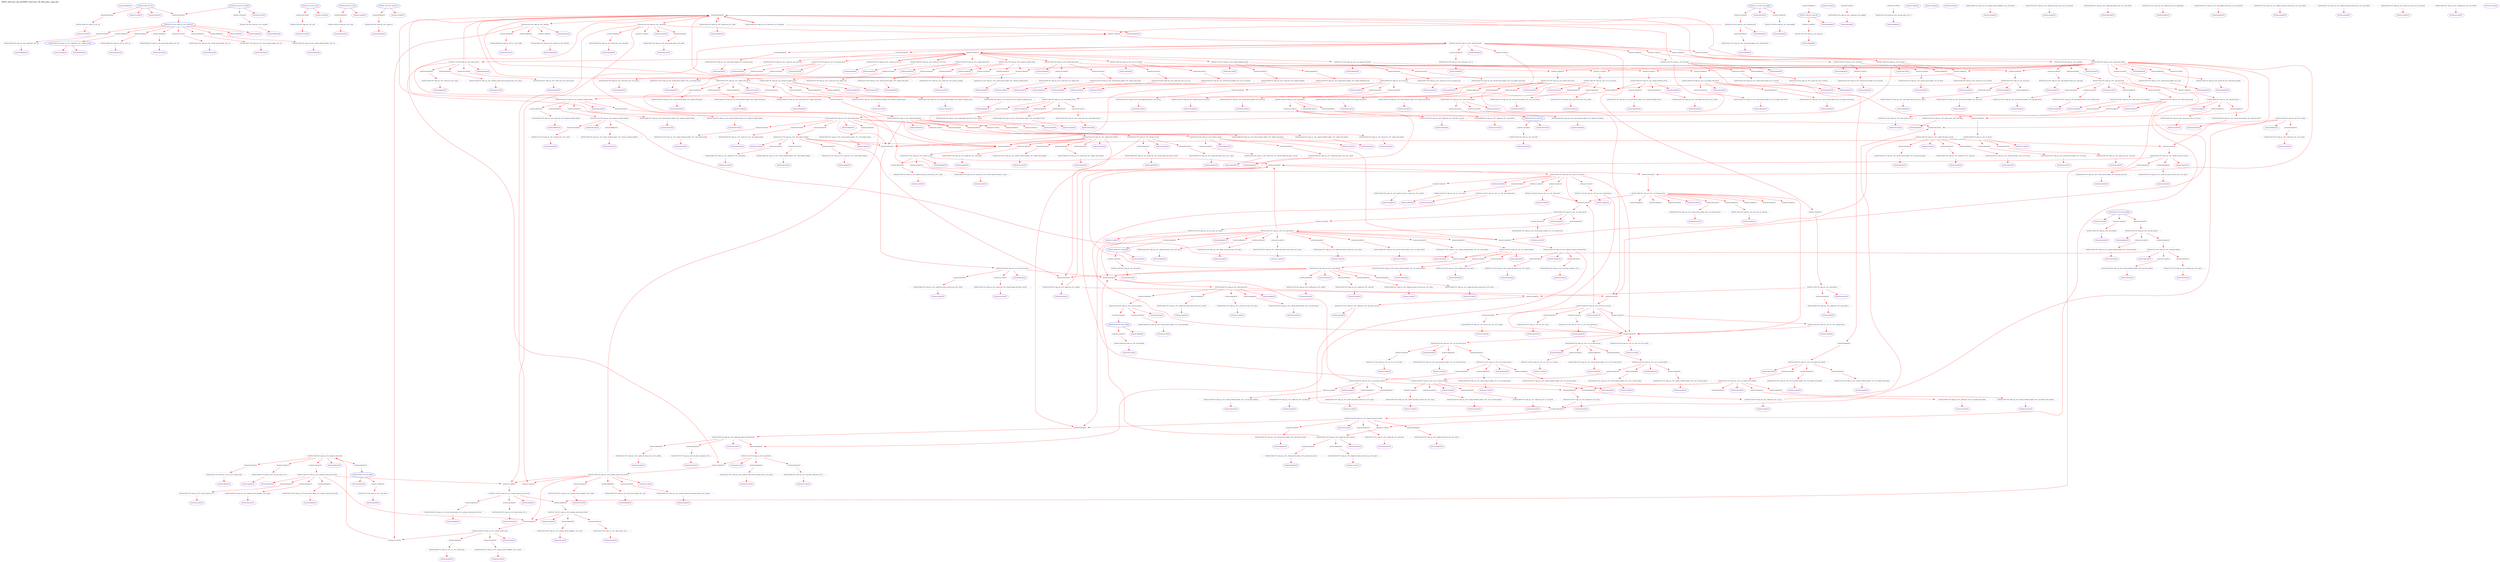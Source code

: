 digraph v3graph {
	graph	[label="MIPS_Harvard_obj_dir/MIPS_Harvard_TB_048_gate_simp.dot",
		 labelloc=t, labeljust=l,
		 //size="7.5,10",
		 rankdir=TB];
	n0	[fontsize=8 label="0x56456c3388a0@TOP", color=purple];
	n1	[fontsize=8 label="0x56456c26d910@TOP", color=purple, style=dotted];
	n2	[fontsize=8 label="0x56456c278640 TOP->clk", color=blue];
	n3	[fontsize=8 label="0x56456c27ad40 TOP->mips_cpu__DOT__clk", color=blue, style=dotted];
	n4	[fontsize=8 label="0x56456c260070@TOP", color=purple, style=dotted];
	n5	[fontsize=8 label="0x56456c279130 TOP->reset", color=blue];
	n6	[fontsize=8 label="0x56456c27ae20 TOP->mips_cpu__DOT__reset", color=blue, style=dotted];
	n7	[fontsize=8 label="0x56456c2608f0@TOP", color=purple, style=dotted];
	n8	[fontsize=8 label="0x56456c26c630 TOP->active", color=blue];
	n9	[fontsize=8 label="0x56456c27af00 TOP->mips_cpu__DOT__active", color=blue, style=dotted];
	n10	[fontsize=8 label="0x56456c2606f0@TOP", color=purple, style=dotted];
	n11	[fontsize=8 label="0x56456c274d20 TOP->register_v0", color=blue];
	n12	[fontsize=8 label="0x56456c27afe0 TOP->mips_cpu__DOT__register_v0", color=blue, style=dotted];
	n13	[fontsize=8 label="0x56456c274520@TOP", color=purple, style=dotted];
	n14	[fontsize=8 label="0x56456c2704a0 TOP->clk_enable", color=blue];
	n15	[fontsize=8 label="0x56456c27b0c0 TOP->mips_cpu__DOT__clk_enable", color=blue, style=dotted];
	n16	[fontsize=8 label="0x56456c274860@TOP", color=purple, style=dotted];
	n17	[fontsize=8 label="0x56456c26ddd0 TOP->instr_address", color=blue];
	n18	[fontsize=8 label="0x56456c27b1a0 TOP->mips_cpu__DOT__instr_address", color=blue, style=dotted];
	n19	[fontsize=8 label="0x56456c274920@TOP", color=purple, style=dotted];
	n20	[fontsize=8 label="0x56456c271250 TOP->instr_readdata", color=blue];
	n21	[fontsize=8 label="0x56456c27b280 TOP->mips_cpu__DOT__instr_readdata", color=blue, style=dotted];
	n22	[fontsize=8 label="0x56456c279e40@TOP", color=purple, style=dotted];
	n23	[fontsize=8 label="0x56456c26e8b0 TOP->data_address", color=blue];
	n24	[fontsize=8 label="0x56456c27b360 TOP->mips_cpu__DOT__data_address", color=blue, style=dotted];
	n25	[fontsize=8 label="0x56456c27a140@TOP", color=purple, style=dotted];
	n26	[fontsize=8 label="0x56456c26e3e0 TOP->data_write", color=blue];
	n27	[fontsize=8 label="0x56456c27b440 TOP->mips_cpu__DOT__data_write", color=blue, style=dotted];
	n28	[fontsize=8 label="0x56456c27a440@TOP", color=purple, style=dotted];
	n29	[fontsize=8 label="0x56456c270d60 TOP->data_read", color=blue];
	n30	[fontsize=8 label="0x56456c27b520 TOP->mips_cpu__DOT__data_read", color=blue, style=dotted];
	n31	[fontsize=8 label="0x56456c27a740@TOP", color=purple, style=dotted];
	n32	[fontsize=8 label="0x56456c2613f0 TOP->data_writedata", color=blue];
	n33	[fontsize=8 label="0x56456c27b600 TOP->mips_cpu__DOT__data_writedata", color=blue, style=dotted];
	n34	[fontsize=8 label="0x56456c27aa40@TOP", color=purple, style=dotted];
	n35	[fontsize=8 label="0x56456c260240 TOP->data_readdata", color=blue];
	n36	[fontsize=8 label="0x56456c27b6e0 TOP->mips_cpu__DOT__data_readdata", color=blue, style=dotted];
	n37	[fontsize=8 label="0x56456c27ca20@TOP", color=purple, style=dotted];
	n38	[fontsize=8 label="0x56456c27c6a0 TOP->mips_cpu__DOT__instruction_decode", color=blue, style=dotted];
	n39	[fontsize=8 label="0x56456c27c860 TOP->mips_cpu__DOT__read_address_1", color=blue, style=dotted];
	n40	[fontsize=8 label="0x56456c27d0d0@TOP", color=purple, style=dotted];
	n41	[fontsize=8 label="0x56456c27c940 TOP->mips_cpu__DOT__Rs_decode", color=blue, style=dotted];
	n42	[fontsize=8 label="0x56456c27d940@TOP", color=purple, style=dotted];
	n43	[fontsize=8 label="0x56456c27d780 TOP->mips_cpu__DOT__read_address_2", color=blue, style=dotted];
	n44	[fontsize=8 label="0x56456c27dff0@TOP", color=purple, style=dotted];
	n45	[fontsize=8 label="0x56456c27d860 TOP->mips_cpu__DOT__Rt_decode", color=blue, style=dotted];
	n46	[fontsize=8 label="0x56456c27e780@TOP", color=purple, style=dotted];
	n47	[fontsize=8 label="0x56456c27e6a0 TOP->mips_cpu__DOT__Rd_decode", color=blue, style=dotted];
	n48	[fontsize=8 label="0x56456c27ef10@TOP", color=purple, style=dotted];
	n49	[fontsize=8 label="0x56456c27ee30 TOP->mips_cpu__DOT__immediate", color=blue, style=dotted];
	n50	[fontsize=8 label="0x56456c282340@TOP", color=purple, style=dotted];
	n51	[fontsize=8 label="0x56456c281380 TOP->mips_cpu__DOT__read_data_memory", color=blue, style=dotted];
	n52	[fontsize=8 label="0x56456c282640@TOP", color=purple, style=dotted];
	n53	[fontsize=8 label="0x56456c2810e0 TOP->mips_cpu__DOT__ALU_output_memory", color=blue, style=dotted];
	n54	[fontsize=8 label="0x56456c282940@TOP", color=purple, style=dotted];
	n55	[fontsize=8 label="0x56456c281460 TOP->mips_cpu__DOT__write_data_memory", color=blue, style=dotted];
	n56	[fontsize=8 label="0x56456c282c40@TOP", color=purple, style=dotted];
	n57	[fontsize=8 label="0x56456c280f20 TOP->mips_cpu__DOT__memory_write_memory", color=blue, style=dotted];
	n58	[fontsize=8 label="0x56456c282f40@TOP", color=purple, style=dotted];
	n59	[fontsize=8 label="0x56456c27ba60 TOP->mips_cpu__DOT__program_counter_fetch", color=blue, style=dotted];
	n60	[fontsize=8 label="0x56456c283240@TOP", color=purple, style=dotted];
	n61	[fontsize=8 label="0x56456c27bc20 TOP->mips_cpu__DOT__instruction_fetch", color=blue, style=dotted];
	n62	[fontsize=8 label="0x56456c284190@TOP", color=purple, style=dotted];
	n63	[fontsize=8 label="0x56456c27b7c0 TOP->mips_cpu__DOT__internal_clk", color=blue];
	n64	[fontsize=8 label="0x56456c286590 TOP->mips_cpu__DOT__register_file__DOT__clk", color=blue, style=dotted];
	n65	[fontsize=8 label="0x56456c284490@TOP", color=purple, style=dotted];
	n66	[fontsize=8 label="0x56456c27b8a0 TOP->mips_cpu__DOT__HI_LO_output", color=blue, style=dotted];
	n67	[fontsize=8 label="0x56456c286750 TOP->mips_cpu__DOT__register_file__DOT__HI_LO_output", color=blue, style=dotted];
	n68	[fontsize=8 label="0x56456c284790@TOP", color=purple, style=dotted];
	n69	[fontsize=8 label="0x56456c281540 TOP->mips_cpu__DOT__register_write_writeback", color=blue, style=dotted];
	n70	[fontsize=8 label="0x56456c286830 TOP->mips_cpu__DOT__register_file__DOT__write_enable", color=blue, style=dotted];
	n71	[fontsize=8 label="0x56456c284a90@TOP", color=purple, style=dotted];
	n72	[fontsize=8 label="0x56456c281620 TOP->mips_cpu__DOT__hi_lo_register_write_writeback", color=blue, style=dotted];
	n73	[fontsize=8 label="0x56456c286910 TOP->mips_cpu__DOT__register_file__DOT__hi_lo_register_write_enable", color=blue, style=dotted];
	n74	[fontsize=8 label="0x56456c284d90@TOP", color=purple, style=dotted];
	n75	[fontsize=8 label="0x56456c2869f0 TOP->mips_cpu__DOT__register_file__DOT__read_address_1", color=blue, style=dotted];
	n76	[fontsize=8 label="0x56456c285090@TOP", color=purple, style=dotted];
	n77	[fontsize=8 label="0x56456c286ad0 TOP->mips_cpu__DOT__register_file__DOT__read_address_2", color=blue, style=dotted];
	n78	[fontsize=8 label="0x56456c285390@TOP", color=purple, style=dotted];
	n79	[fontsize=8 label="0x56456c2817e0 TOP->mips_cpu__DOT__write_register_writeback", color=blue, style=dotted];
	n80	[fontsize=8 label="0x56456c286bb0 TOP->mips_cpu__DOT__register_file__DOT__write_address", color=blue, style=dotted];
	n81	[fontsize=8 label="0x56456c285690@TOP", color=purple, style=dotted];
	n82	[fontsize=8 label="0x56456c2818c0 TOP->mips_cpu__DOT__result_writeback", color=blue, style=dotted];
	n83	[fontsize=8 label="0x56456c286c90 TOP->mips_cpu__DOT__register_file__DOT__write_data", color=blue, style=dotted];
	n84	[fontsize=8 label="0x56456c285990@TOP", color=purple, style=dotted];
	n85	[fontsize=8 label="0x56456c2819a0 TOP->mips_cpu__DOT__ALU_HI_output_writeback", color=blue, style=dotted];
	n86	[fontsize=8 label="0x56456c286d70 TOP->mips_cpu__DOT__register_file__DOT__HI_write_data", color=blue, style=dotted];
	n87	[fontsize=8 label="0x56456c285c90@TOP", color=purple, style=dotted];
	n88	[fontsize=8 label="0x56456c281a80 TOP->mips_cpu__DOT__ALU_LO_output_writeback", color=blue, style=dotted];
	n89	[fontsize=8 label="0x56456c286e50 TOP->mips_cpu__DOT__register_file__DOT__LO_write_data", color=blue, style=dotted];
	n90	[fontsize=8 label="0x56456c285f90@TOP", color=purple, style=dotted];
	n91	[fontsize=8 label="0x56456c27f6a0 TOP->mips_cpu__DOT__register_file_output_A_decode", color=blue, style=dotted];
	n92	[fontsize=8 label="0x56456c286f30 TOP->mips_cpu__DOT__register_file__DOT__read_data_1", color=blue, style=dotted];
	n93	[fontsize=8 label="0x56456c286290@TOP", color=purple, style=dotted];
	n94	[fontsize=8 label="0x56456c27f780 TOP->mips_cpu__DOT__register_file_output_B_decode", color=blue, style=dotted];
	n95	[fontsize=8 label="0x56456c287010 TOP->mips_cpu__DOT__register_file__DOT__read_data_2", color=blue, style=dotted];
	n96	[fontsize=8 label="0x56456c287550@TOP", color=purple, style=dotted];
	n97	[fontsize=8 label="0x56456c2870f0 TOP->mips_cpu__DOT__register_file__DOT__registers", color=blue, style=dotted];
	n98	[fontsize=8 label="0x56456c287390 TOP->mips_cpu__DOT__register_file__DOT__read_data_1_pre_mux", color=blue, style=dotted];
	n99	[fontsize=8 label="0x56456c287fb0@TOP", color=purple, style=dotted];
	n100	[fontsize=8 label="0x56456c287470 TOP->mips_cpu__DOT__register_file__DOT__read_data_2_pre_mux", color=blue, style=dotted];
	n101	[fontsize=8 label="0x56456c288a10@TOP", color=purple, style=dotted];
	n102	[fontsize=8 label="0x56456c2872b0 TOP->mips_cpu__DOT__register_file__DOT__LO_reg", color=blue, style=dotted];
	n103	[fontsize=8 label="0x56456c289010@TOP", color=purple, style=dotted];
	n104	[fontsize=8 label="0x56456c2871d0 TOP->mips_cpu__DOT__register_file__DOT__HI_reg", color=blue, style=dotted];
	n105	[fontsize=8 label="0x56456c2896f0@TOP", color=purple, style=dotted];
	n106	[fontsize=8 label="0x56456c289610 TOP->mips_cpu__DOT__register_file__DOT__modified_write_clk", color=blue];
	n107	[fontsize=8 label="0x56456c28acd0@TOP", color=purple, style=dotted];
	n108	[fontsize=8 label="0x56456c28b8d0 TOP->mips_cpu__DOT__pc__DOT__clk", color=blue, style=dotted];
	n109	[fontsize=8 label="0x56456c28afd0@TOP", color=purple, style=dotted];
	n110	[fontsize=8 label="0x56456c27b980 TOP->mips_cpu__DOT__program_counter_prime", color=blue, style=dotted];
	n111	[fontsize=8 label="0x56456c28b9b0 TOP->mips_cpu__DOT__pc__DOT__address_input", color=blue, style=dotted];
	n112	[fontsize=8 label="0x56456c28b2d0@TOP", color=purple, style=dotted];
	n113	[fontsize=8 label="0x56456c281d20 TOP->mips_cpu__DOT__stall_fetch", color=blue, style=dotted];
	n114	[fontsize=8 label="0x56456c28ba90 TOP->mips_cpu__DOT__pc__DOT__enable", color=blue, style=dotted];
	n115	[fontsize=8 label="0x56456c28b5d0@TOP", color=purple, style=dotted];
	n116	[fontsize=8 label="0x56456c28bb70 TOP->mips_cpu__DOT__pc__DOT__address_output", color=blue, style=dotted];
	n117	[fontsize=8 label="0x56456c28c560@TOP", color=purple, style=dotted];
	n118	[fontsize=8 label="0x56456c28cb60 TOP->mips_cpu__DOT__plus_four_adder__DOT__a", color=blue, style=dotted];
	n119	[fontsize=8 label="0x56456c28c860@TOP", color=purple, style=dotted];
	n120	[fontsize=8 label="0x56456c27bb40 TOP->mips_cpu__DOT__program_counter_plus_four_fetch", color=blue, style=dotted];
	n121	[fontsize=8 label="0x56456c28cd20 TOP->mips_cpu__DOT__plus_four_adder__DOT__z", color=blue, style=dotted];
	n122	[fontsize=8 label="0x56456c28ce00@TOP", color=purple, style=dotted];
	n123	[fontsize=8 label="0x56456c28d330@TOP", color=purple, style=dotted];
	n124	[fontsize=8 label="0x56456c27bd00 TOP->mips_cpu__DOT__program_counter_source_decode", color=blue, style=dotted];
	n125	[fontsize=8 label="0x56456c28e010 TOP->mips_cpu__DOT__program_counter_multiplexer__DOT__control", color=blue, style=dotted];
	n126	[fontsize=8 label="0x56456c28d630@TOP", color=purple, style=dotted];
	n127	[fontsize=8 label="0x56456c28e0f0 TOP->mips_cpu__DOT__program_counter_multiplexer__DOT__input_0", color=blue, style=dotted];
	n128	[fontsize=8 label="0x56456c28d930@TOP", color=purple, style=dotted];
	n129	[fontsize=8 label="0x56456c27c5c0 TOP->mips_cpu__DOT__program_counter_branch_decode", color=blue, style=dotted];
	n130	[fontsize=8 label="0x56456c28e1d0 TOP->mips_cpu__DOT__program_counter_multiplexer__DOT__input_1", color=blue, style=dotted];
	n131	[fontsize=8 label="0x56456c28dc30@TOP", color=purple, style=dotted];
	n132	[fontsize=8 label="0x56456c28e2b0 TOP->mips_cpu__DOT__program_counter_multiplexer__DOT__resolved", color=blue, style=dotted];
	n133	[fontsize=8 label="0x56456c28e390@TOP", color=purple, style=dotted];
	n134	[fontsize=8 label="0x56456c28e990@TOP", color=purple, style=dotted];
	n135	[fontsize=8 label="0x56456c28fe90 TOP->mips_cpu__DOT__fetch_decode_register__DOT__clk", color=blue, style=dotted];
	n136	[fontsize=8 label="0x56456c28ec90@TOP", color=purple, style=dotted];
	n137	[fontsize=8 label="0x56456c281e00 TOP->mips_cpu__DOT__stall_decode", color=blue, style=dotted];
	n138	[fontsize=8 label="0x56456c28ff70 TOP->mips_cpu__DOT__fetch_decode_register__DOT__enable", color=blue, style=dotted];
	n139	[fontsize=8 label="0x56456c28ef90@TOP", color=purple, style=dotted];
	n140	[fontsize=8 label="0x56456c290050 TOP->mips_cpu__DOT__fetch_decode_register__DOT__clear", color=blue, style=dotted];
	n141	[fontsize=8 label="0x56456c28f290@TOP", color=purple, style=dotted];
	n142	[fontsize=8 label="0x56456c290130 TOP->mips_cpu__DOT__fetch_decode_register__DOT__instruction_fetch", color=blue, style=dotted];
	n143	[fontsize=8 label="0x56456c28f590@TOP", color=purple, style=dotted];
	n144	[fontsize=8 label="0x56456c290210 TOP->mips_cpu__DOT__fetch_decode_register__DOT__program_counter_plus_four_fetch", color=blue, style=dotted];
	n145	[fontsize=8 label="0x56456c28f890@TOP", color=purple, style=dotted];
	n146	[fontsize=8 label="0x56456c2902f0 TOP->mips_cpu__DOT__fetch_decode_register__DOT__instruction_decode", color=blue, style=dotted];
	n147	[fontsize=8 label="0x56456c28fb90@TOP", color=purple, style=dotted];
	n148	[fontsize=8 label="0x56456c27c780 TOP->mips_cpu__DOT__program_counter_plus_four_decode", color=blue, style=dotted];
	n149	[fontsize=8 label="0x56456c2903d0 TOP->mips_cpu__DOT__fetch_decode_register__DOT__program_counter_plus_four_decode", color=blue, style=dotted];
	n150	[fontsize=8 label="0x56456c291950@TOP", color=purple, style=dotted];
	n151	[fontsize=8 label="0x56456c293450 TOP->mips_cpu__DOT__control_unit__DOT__instruction", color=blue, style=dotted];
	n152	[fontsize=8 label="0x56456c291c50@TOP", color=purple, style=dotted];
	n153	[fontsize=8 label="0x56456c27bde0 TOP->mips_cpu__DOT__register_write_decode", color=blue, style=dotted];
	n154	[fontsize=8 label="0x56456c293530 TOP->mips_cpu__DOT__control_unit__DOT__register_write", color=blue, style=dotted];
	n155	[fontsize=8 label="0x56456c291f50@TOP", color=purple, style=dotted];
	n156	[fontsize=8 label="0x56456c27bec0 TOP->mips_cpu__DOT__memory_to_register_decode", color=blue, style=dotted];
	n157	[fontsize=8 label="0x56456c293610 TOP->mips_cpu__DOT__control_unit__DOT__memory_to_register", color=blue, style=dotted];
	n158	[fontsize=8 label="0x56456c292250@TOP", color=purple, style=dotted];
	n159	[fontsize=8 label="0x56456c27bfa0 TOP->mips_cpu__DOT__memory_write_decode", color=blue, style=dotted];
	n160	[fontsize=8 label="0x56456c2936f0 TOP->mips_cpu__DOT__control_unit__DOT__memory_write", color=blue, style=dotted];
	n161	[fontsize=8 label="0x56456c292550@TOP", color=purple, style=dotted];
	n162	[fontsize=8 label="0x56456c27c080 TOP->mips_cpu__DOT__ALU_src_B_decode", color=blue, style=dotted];
	n163	[fontsize=8 label="0x56456c2937d0 TOP->mips_cpu__DOT__control_unit__DOT__ALU_src_B", color=blue, style=dotted];
	n164	[fontsize=8 label="0x56456c292850@TOP", color=purple, style=dotted];
	n165	[fontsize=8 label="0x56456c27c160 TOP->mips_cpu__DOT__register_destination_decode", color=blue, style=dotted];
	n166	[fontsize=8 label="0x56456c2938b0 TOP->mips_cpu__DOT__control_unit__DOT__register_destination", color=blue, style=dotted];
	n167	[fontsize=8 label="0x56456c292b50@TOP", color=purple, style=dotted];
	n168	[fontsize=8 label="0x56456c27c240 TOP->mips_cpu__DOT__branch_decode", color=blue, style=dotted];
	n169	[fontsize=8 label="0x56456c293990 TOP->mips_cpu__DOT__control_unit__DOT__branch", color=blue, style=dotted];
	n170	[fontsize=8 label="0x56456c292e50@TOP", color=purple, style=dotted];
	n171	[fontsize=8 label="0x56456c27c320 TOP->mips_cpu__DOT__hi_lo_register_write_decode", color=blue, style=dotted];
	n172	[fontsize=8 label="0x56456c293a70 TOP->mips_cpu__DOT__control_unit__DOT__hi_lo_register_write", color=blue, style=dotted];
	n173	[fontsize=8 label="0x56456c293150@TOP", color=purple, style=dotted];
	n174	[fontsize=8 label="0x56456c27c4e0 TOP->mips_cpu__DOT__ALU_function_decode", color=blue, style=dotted];
	n175	[fontsize=8 label="0x56456c293b50 TOP->mips_cpu__DOT__control_unit__DOT__ALU_function", color=blue, style=dotted];
	n176	[fontsize=8 label="0x56456c339250@TOP", color=purple, style=dotted];
	n177	[fontsize=8 label="0x56456c293c30 TOP->mips_cpu__DOT__control_unit__DOT__op", color=blue, style=dotted];
	n178	[fontsize=8 label="0x56456c293df0 TOP->mips_cpu__DOT__control_unit__DOT__funct", color=blue, style=dotted];
	n179	[fontsize=8 label="0x56456c3390d0@TOP", color=purple, style=dotted];
	n180	[fontsize=8 label="0x56456c293d10 TOP->mips_cpu__DOT__control_unit__DOT__rt", color=blue, style=dotted];
	n181	[fontsize=8 label="0x56456c29b7f0@TOP", color=purple, style=dotted];
	n182	[fontsize=8 label="0x56456c281ee0 TOP->mips_cpu__DOT__forward_A_decode", color=blue, style=dotted];
	n183	[fontsize=8 label="0x56456c29c4d0 TOP->mips_cpu__DOT__register_file_output_A_mux__DOT__control", color=blue, style=dotted];
	n184	[fontsize=8 label="0x56456c29baf0@TOP", color=purple, style=dotted];
	n185	[fontsize=8 label="0x56456c29c5b0 TOP->mips_cpu__DOT__register_file_output_A_mux__DOT__input_0", color=blue, style=dotted];
	n186	[fontsize=8 label="0x56456c29bdf0@TOP", color=purple, style=dotted];
	n187	[fontsize=8 label="0x56456c29c690 TOP->mips_cpu__DOT__register_file_output_A_mux__DOT__input_1", color=blue, style=dotted];
	n188	[fontsize=8 label="0x56456c29c0f0@TOP", color=purple, style=dotted];
	n189	[fontsize=8 label="0x56456c27f860 TOP->mips_cpu__DOT__register_file_output_A_resolved_decode", color=blue, style=dotted];
	n190	[fontsize=8 label="0x56456c29c770 TOP->mips_cpu__DOT__register_file_output_A_mux__DOT__resolved", color=blue, style=dotted];
	n191	[fontsize=8 label="0x56456c29c890@TOP", color=purple, style=dotted];
	n192	[fontsize=8 label="0x56456c29d010@TOP", color=purple, style=dotted];
	n193	[fontsize=8 label="0x56456c281fc0 TOP->mips_cpu__DOT__forward_B_decode", color=blue, style=dotted];
	n194	[fontsize=8 label="0x56456c29e0b0 TOP->mips_cpu__DOT__register_file_output_B_mux__DOT__control", color=blue, style=dotted];
	n195	[fontsize=8 label="0x56456c29d3d0@TOP", color=purple, style=dotted];
	n196	[fontsize=8 label="0x56456c29e1d0 TOP->mips_cpu__DOT__register_file_output_B_mux__DOT__input_0", color=blue, style=dotted];
	n197	[fontsize=8 label="0x56456c29d7d0@TOP", color=purple, style=dotted];
	n198	[fontsize=8 label="0x56456c29e2f0 TOP->mips_cpu__DOT__register_file_output_B_mux__DOT__input_1", color=blue, style=dotted];
	n199	[fontsize=8 label="0x56456c29db90@TOP", color=purple, style=dotted];
	n200	[fontsize=8 label="0x56456c27f940 TOP->mips_cpu__DOT__register_file_output_B_resolved_decode", color=blue, style=dotted];
	n201	[fontsize=8 label="0x56456c29e410 TOP->mips_cpu__DOT__register_file_output_B_mux__DOT__resolved", color=blue, style=dotted];
	n202	[fontsize=8 label="0x56456c29e530@TOP", color=purple, style=dotted];
	n203	[fontsize=8 label="0x56456c29ed10@TOP", color=purple, style=dotted];
	n204	[fontsize=8 label="0x56456c29f650 TOP->mips_cpu__DOT__reg_output_comparator__DOT__a", color=blue, style=dotted];
	n205	[fontsize=8 label="0x56456c29f050@TOP", color=purple, style=dotted];
	n206	[fontsize=8 label="0x56456c29f730 TOP->mips_cpu__DOT__reg_output_comparator__DOT__b", color=blue, style=dotted];
	n207	[fontsize=8 label="0x56456c29f350@TOP", color=purple, style=dotted];
	n208	[fontsize=8 label="0x56456c27c400 TOP->mips_cpu__DOT__equal_decode", color=blue, style=dotted];
	n209	[fontsize=8 label="0x56456c29f890 TOP->mips_cpu__DOT__reg_output_comparator__DOT__c", color=blue, style=dotted];
	n210	[fontsize=8 label="0x56456c29f9b0@TOP", color=purple, style=dotted];
	n211	[fontsize=8 label="0x56456c29ffc0@TOP", color=purple, style=dotted];
	n212	[fontsize=8 label="0x56456c2a0ba0 TOP->mips_cpu__DOT__program_counter_source_and_gate_decode__DOT__input_A", color=blue, style=dotted];
	n213	[fontsize=8 label="0x56456c2a03b0@TOP", color=purple, style=dotted];
	n214	[fontsize=8 label="0x56456c2a0cc0 TOP->mips_cpu__DOT__program_counter_source_and_gate_decode__DOT__input_B", color=blue, style=dotted];
	n215	[fontsize=8 label="0x56456c2a07a0@TOP", color=purple, style=dotted];
	n216	[fontsize=8 label="0x56456c2a0de0 TOP->mips_cpu__DOT__program_counter_source_and_gate_decode__DOT__output_C", color=blue, style=dotted];
	n217	[fontsize=8 label="0x56456c2a0f00@TOP", color=purple, style=dotted];
	n218	[fontsize=8 label="0x56456c2a1540@TOP", color=purple, style=dotted];
	n219	[fontsize=8 label="0x56456c2a1d10 TOP->mips_cpu__DOT__sign_extender_decode__DOT__short_input", color=blue, style=dotted];
	n220	[fontsize=8 label="0x56456c2a1920@TOP", color=purple, style=dotted];
	n221	[fontsize=8 label="0x56456c27fa20 TOP->mips_cpu__DOT__sign_imm_decode", color=blue, style=dotted];
	n222	[fontsize=8 label="0x56456c2a1e30 TOP->mips_cpu__DOT__sign_extender_decode__DOT__extended_output", color=blue, style=dotted];
	n223	[fontsize=8 label="0x56456c2a1f50@TOP", color=purple, style=dotted];
	n224	[fontsize=8 label="0x56456c2a2b60@TOP", color=purple, style=dotted];
	n225	[fontsize=8 label="0x56456c2a3480 TOP->mips_cpu__DOT__shifter_decode__DOT__shift_input", color=blue, style=dotted];
	n226	[fontsize=8 label="0x56456c2a2f40@TOP", color=purple, style=dotted];
	n227	[fontsize=8 label="0x56456c27f5c0 TOP->mips_cpu__DOT__shifter_output_decode", color=blue, style=dotted];
	n228	[fontsize=8 label="0x56456c2a35a0 TOP->mips_cpu__DOT__shifter_decode__DOT__shift_output", color=blue, style=dotted];
	n229	[fontsize=8 label="0x56456c2a36c0@TOP", color=purple, style=dotted];
	n230	[fontsize=8 label="0x56456c2a3c90@TOP", color=purple, style=dotted];
	n231	[fontsize=8 label="0x56456c2a47c0 TOP->mips_cpu__DOT__adder_decode__DOT__a", color=blue, style=dotted];
	n232	[fontsize=8 label="0x56456c2a4040@TOP", color=purple, style=dotted];
	n233	[fontsize=8 label="0x56456c2a4950 TOP->mips_cpu__DOT__adder_decode__DOT__b", color=blue, style=dotted];
	n234	[fontsize=8 label="0x56456c2a4400@TOP", color=purple, style=dotted];
	n235	[fontsize=8 label="0x56456c2a4a70 TOP->mips_cpu__DOT__adder_decode__DOT__z", color=blue, style=dotted];
	n236	[fontsize=8 label="0x56456c2a4b90@TOP", color=purple, style=dotted];
	n237	[fontsize=8 label="0x56456c2a5170@TOP", color=purple, style=dotted];
	n238	[fontsize=8 label="0x56456c2abec0 TOP->mips_cpu__DOT__decode_execute_register__DOT__clk", color=blue, style=dotted];
	n239	[fontsize=8 label="0x56456c2a5550@TOP", color=purple, style=dotted];
	n240	[fontsize=8 label="0x56456c2820a0 TOP->mips_cpu__DOT__flush_execute_register", color=blue, style=dotted];
	n241	[fontsize=8 label="0x56456c2ac020 TOP->mips_cpu__DOT__decode_execute_register__DOT__clear", color=blue, style=dotted];
	n242	[fontsize=8 label="0x56456c2a5930@TOP", color=purple, style=dotted];
	n243	[fontsize=8 label="0x56456c2ac140 TOP->mips_cpu__DOT__decode_execute_register__DOT__register_write_decode", color=blue, style=dotted];
	n244	[fontsize=8 label="0x56456c2a5d20@TOP", color=purple, style=dotted];
	n245	[fontsize=8 label="0x56456c2ac220 TOP->mips_cpu__DOT__decode_execute_register__DOT__memory_to_register_decode", color=blue, style=dotted];
	n246	[fontsize=8 label="0x56456c2a6120@TOP", color=purple, style=dotted];
	n247	[fontsize=8 label="0x56456c2ac340 TOP->mips_cpu__DOT__decode_execute_register__DOT__memory_write_decode", color=blue, style=dotted];
	n248	[fontsize=8 label="0x56456c2a6510@TOP", color=purple, style=dotted];
	n249	[fontsize=8 label="0x56456c2ac460 TOP->mips_cpu__DOT__decode_execute_register__DOT__ALU_src_B_decode", color=blue, style=dotted];
	n250	[fontsize=8 label="0x56456c2a6900@TOP", color=purple, style=dotted];
	n251	[fontsize=8 label="0x56456c2ac580 TOP->mips_cpu__DOT__decode_execute_register__DOT__register_destination_decode", color=blue, style=dotted];
	n252	[fontsize=8 label="0x56456c2a6cc0@TOP", color=purple, style=dotted];
	n253	[fontsize=8 label="0x56456c2ac6a0 TOP->mips_cpu__DOT__decode_execute_register__DOT__hi_lo_register_write_decode", color=blue, style=dotted];
	n254	[fontsize=8 label="0x56456c2a7080@TOP", color=purple, style=dotted];
	n255	[fontsize=8 label="0x56456c2ac7c0 TOP->mips_cpu__DOT__decode_execute_register__DOT__ALU_function_decode", color=blue, style=dotted];
	n256	[fontsize=8 label="0x56456c2a7470@TOP", color=purple, style=dotted];
	n257	[fontsize=8 label="0x56456c2ac8e0 TOP->mips_cpu__DOT__decode_execute_register__DOT__Rs_decode", color=blue, style=dotted];
	n258	[fontsize=8 label="0x56456c2a7850@TOP", color=purple, style=dotted];
	n259	[fontsize=8 label="0x56456c2aca00 TOP->mips_cpu__DOT__decode_execute_register__DOT__Rt_decode", color=blue, style=dotted];
	n260	[fontsize=8 label="0x56456c2a7c30@TOP", color=purple, style=dotted];
	n261	[fontsize=8 label="0x56456c2acb20 TOP->mips_cpu__DOT__decode_execute_register__DOT__Rd_decode", color=blue, style=dotted];
	n262	[fontsize=8 label="0x56456c2a8010@TOP", color=purple, style=dotted];
	n263	[fontsize=8 label="0x56456c2acc40 TOP->mips_cpu__DOT__decode_execute_register__DOT__sign_imm_decode", color=blue, style=dotted];
	n264	[fontsize=8 label="0x56456c2a8400@TOP", color=purple, style=dotted];
	n265	[fontsize=8 label="0x56456c280120 TOP->mips_cpu__DOT__register_write_execute", color=blue, style=dotted];
	n266	[fontsize=8 label="0x56456c2acd60 TOP->mips_cpu__DOT__decode_execute_register__DOT__register_write_execute", color=blue, style=dotted];
	n267	[fontsize=8 label="0x56456c2a87f0@TOP", color=purple, style=dotted];
	n268	[fontsize=8 label="0x56456c27fbe0 TOP->mips_cpu__DOT__memory_to_register_execute", color=blue, style=dotted];
	n269	[fontsize=8 label="0x56456c2ace80 TOP->mips_cpu__DOT__decode_execute_register__DOT__memory_to_register_execute", color=blue, style=dotted];
	n270	[fontsize=8 label="0x56456c2a8bb0@TOP", color=purple, style=dotted];
	n271	[fontsize=8 label="0x56456c27fcc0 TOP->mips_cpu__DOT__memory_write_execute", color=blue, style=dotted];
	n272	[fontsize=8 label="0x56456c2acfa0 TOP->mips_cpu__DOT__decode_execute_register__DOT__memory_write_execute", color=blue, style=dotted];
	n273	[fontsize=8 label="0x56456c2a8fa0@TOP", color=purple, style=dotted];
	n274	[fontsize=8 label="0x56456c27fe80 TOP->mips_cpu__DOT__ALU_src_B_execute", color=blue, style=dotted];
	n275	[fontsize=8 label="0x56456c2ad0c0 TOP->mips_cpu__DOT__decode_execute_register__DOT__ALU_src_B_execute", color=blue, style=dotted];
	n276	[fontsize=8 label="0x56456c2a9390@TOP", color=purple, style=dotted];
	n277	[fontsize=8 label="0x56456c27fb00 TOP->mips_cpu__DOT__register_destination_execute", color=blue, style=dotted];
	n278	[fontsize=8 label="0x56456c2ad1e0 TOP->mips_cpu__DOT__decode_execute_register__DOT__register_destination_execute", color=blue, style=dotted];
	n279	[fontsize=8 label="0x56456c2a9750@TOP", color=purple, style=dotted];
	n280	[fontsize=8 label="0x56456c280040 TOP->mips_cpu__DOT__hi_lo_register_write_execute", color=blue, style=dotted];
	n281	[fontsize=8 label="0x56456c2ad300 TOP->mips_cpu__DOT__decode_execute_register__DOT__hi_lo_register_write_execute", color=blue, style=dotted];
	n282	[fontsize=8 label="0x56456c2a9b10@TOP", color=purple, style=dotted];
	n283	[fontsize=8 label="0x56456c27ff60 TOP->mips_cpu__DOT__ALU_function_execute", color=blue, style=dotted];
	n284	[fontsize=8 label="0x56456c2ad420 TOP->mips_cpu__DOT__decode_execute_register__DOT__ALU_function_execute", color=blue, style=dotted];
	n285	[fontsize=8 label="0x56456c2a9f00@TOP", color=purple, style=dotted];
	n286	[fontsize=8 label="0x56456c280900 TOP->mips_cpu__DOT__Rs_execute", color=blue, style=dotted];
	n287	[fontsize=8 label="0x56456c2ad540 TOP->mips_cpu__DOT__decode_execute_register__DOT__Rs_execute", color=blue, style=dotted];
	n288	[fontsize=8 label="0x56456c2aa2f0@TOP", color=purple, style=dotted];
	n289	[fontsize=8 label="0x56456c2809e0 TOP->mips_cpu__DOT__Rt_execute", color=blue, style=dotted];
	n290	[fontsize=8 label="0x56456c2ad660 TOP->mips_cpu__DOT__decode_execute_register__DOT__Rt_execute", color=blue, style=dotted];
	n291	[fontsize=8 label="0x56456c2aa6e0@TOP", color=purple, style=dotted];
	n292	[fontsize=8 label="0x56456c280ac0 TOP->mips_cpu__DOT__Rd_execute", color=blue, style=dotted];
	n293	[fontsize=8 label="0x56456c2ad780 TOP->mips_cpu__DOT__decode_execute_register__DOT__Rd_execute", color=blue, style=dotted];
	n294	[fontsize=8 label="0x56456c2aaad0@TOP", color=purple, style=dotted];
	n295	[fontsize=8 label="0x56456c280ba0 TOP->mips_cpu__DOT__sign_imm_execute", color=blue, style=dotted];
	n296	[fontsize=8 label="0x56456c2ad8a0 TOP->mips_cpu__DOT__decode_execute_register__DOT__sign_imm_execute", color=blue, style=dotted];
	n297	[fontsize=8 label="0x56456c2aaec0@TOP", color=purple, style=dotted];
	n298	[fontsize=8 label="0x56456c2ad9c0 TOP->mips_cpu__DOT__decode_execute_register__DOT__read_data_one_decode", color=blue, style=dotted];
	n299	[fontsize=8 label="0x56456c2ab2c0@TOP", color=purple, style=dotted];
	n300	[fontsize=8 label="0x56456c2adae0 TOP->mips_cpu__DOT__decode_execute_register__DOT__read_data_two_decode", color=blue, style=dotted];
	n301	[fontsize=8 label="0x56456c2ab6c0@TOP", color=purple, style=dotted];
	n302	[fontsize=8 label="0x56456c280200 TOP->mips_cpu__DOT__register_file_output_A_execute", color=blue, style=dotted];
	n303	[fontsize=8 label="0x56456c2adc00 TOP->mips_cpu__DOT__decode_execute_register__DOT__read_data_one_execute", color=blue, style=dotted];
	n304	[fontsize=8 label="0x56456c2abac0@TOP", color=purple, style=dotted];
	n305	[fontsize=8 label="0x56456c2802e0 TOP->mips_cpu__DOT__register_file_output_B_execute", color=blue, style=dotted];
	n306	[fontsize=8 label="0x56456c2add20 TOP->mips_cpu__DOT__decode_execute_register__DOT__read_data_two_execute", color=blue, style=dotted];
	n307	[fontsize=8 label="0x56456c2b4880@TOP", color=purple, style=dotted];
	n308	[fontsize=8 label="0x56456c2b5970 TOP->mips_cpu__DOT__write_register_execute_mux__DOT__control", color=blue, style=dotted];
	n309	[fontsize=8 label="0x56456c2b4c80@TOP", color=purple, style=dotted];
	n310	[fontsize=8 label="0x56456c2b5a90 TOP->mips_cpu__DOT__write_register_execute_mux__DOT__input_0", color=blue, style=dotted];
	n311	[fontsize=8 label="0x56456c2b5070@TOP", color=purple, style=dotted];
	n312	[fontsize=8 label="0x56456c2b5bb0 TOP->mips_cpu__DOT__write_register_execute_mux__DOT__input_1", color=blue, style=dotted];
	n313	[fontsize=8 label="0x56456c2b5460@TOP", color=purple, style=dotted];
	n314	[fontsize=8 label="0x56456c27fda0 TOP->mips_cpu__DOT__write_register_execute", color=blue, style=dotted];
	n315	[fontsize=8 label="0x56456c2b5cd0 TOP->mips_cpu__DOT__write_register_execute_mux__DOT__resolved", color=blue, style=dotted];
	n316	[fontsize=8 label="0x56456c2b5df0@TOP", color=purple, style=dotted];
	n317	[fontsize=8 label="0x56456c2b65c0@TOP", color=purple, style=dotted];
	n318	[fontsize=8 label="0x56456c282180 TOP->mips_cpu__DOT__forward_A_execute", color=blue, style=dotted];
	n319	[fontsize=8 label="0x56456c2b7e90 TOP->mips_cpu__DOT__register_file_output_A_execute_mux__DOT__control", color=blue, style=dotted];
	n320	[fontsize=8 label="0x56456c2b69b0@TOP", color=purple, style=dotted];
	n321	[fontsize=8 label="0x56456c2b7fb0 TOP->mips_cpu__DOT__register_file_output_A_execute_mux__DOT__input_0", color=blue, style=dotted];
	n322	[fontsize=8 label="0x56456c2b6db0@TOP", color=purple, style=dotted];
	n323	[fontsize=8 label="0x56456c2b80d0 TOP->mips_cpu__DOT__register_file_output_A_execute_mux__DOT__input_1", color=blue, style=dotted];
	n324	[fontsize=8 label="0x56456c2b71a0@TOP", color=purple, style=dotted];
	n325	[fontsize=8 label="0x56456c2b81f0 TOP->mips_cpu__DOT__register_file_output_A_execute_mux__DOT__input_2", color=blue, style=dotted];
	n326	[fontsize=8 label="0x56456c2b7590@TOP", color=purple, style=dotted];
	n327	[fontsize=8 label="0x56456c2b8310 TOP->mips_cpu__DOT__register_file_output_A_execute_mux__DOT__input_3", color=blue, style=dotted];
	n328	[fontsize=8 label="0x56456c2b7980@TOP", color=purple, style=dotted];
	n329	[fontsize=8 label="0x56456c2803c0 TOP->mips_cpu__DOT__source_A_ALU_execute", color=blue, style=dotted];
	n330	[fontsize=8 label="0x56456c2b8430 TOP->mips_cpu__DOT__register_file_output_A_execute_mux__DOT__resolved", color=blue, style=dotted];
	n331	[fontsize=8 label="0x56456c2b8550@TOP", color=purple, style=dotted];
	n332	[fontsize=8 label="0x56456c2ba0c0@TOP", color=purple, style=dotted];
	n333	[fontsize=8 label="0x56456c282260 TOP->mips_cpu__DOT__forward_B_execute", color=blue, style=dotted];
	n334	[fontsize=8 label="0x56456c2bb990 TOP->mips_cpu__DOT__register_file_output_B_execute_mux__DOT__control", color=blue, style=dotted];
	n335	[fontsize=8 label="0x56456c2ba4b0@TOP", color=purple, style=dotted];
	n336	[fontsize=8 label="0x56456c2bbab0 TOP->mips_cpu__DOT__register_file_output_B_execute_mux__DOT__input_0", color=blue, style=dotted];
	n337	[fontsize=8 label="0x56456c2ba8b0@TOP", color=purple, style=dotted];
	n338	[fontsize=8 label="0x56456c2bbbd0 TOP->mips_cpu__DOT__register_file_output_B_execute_mux__DOT__input_1", color=blue, style=dotted];
	n339	[fontsize=8 label="0x56456c2baca0@TOP", color=purple, style=dotted];
	n340	[fontsize=8 label="0x56456c2bbcf0 TOP->mips_cpu__DOT__register_file_output_B_execute_mux__DOT__input_2", color=blue, style=dotted];
	n341	[fontsize=8 label="0x56456c2bb090@TOP", color=purple, style=dotted];
	n342	[fontsize=8 label="0x56456c2bbe10 TOP->mips_cpu__DOT__register_file_output_B_execute_mux__DOT__input_3", color=blue, style=dotted];
	n343	[fontsize=8 label="0x56456c2bb480@TOP", color=purple, style=dotted];
	n344	[fontsize=8 label="0x56456c280580 TOP->mips_cpu__DOT__write_data_execute", color=blue, style=dotted];
	n345	[fontsize=8 label="0x56456c2bbf30 TOP->mips_cpu__DOT__register_file_output_B_execute_mux__DOT__resolved", color=blue, style=dotted];
	n346	[fontsize=8 label="0x56456c2bc050@TOP", color=purple, style=dotted];
	n347	[fontsize=8 label="0x56456c2bdbc0@TOP", color=purple, style=dotted];
	n348	[fontsize=8 label="0x56456c2beca0 TOP->mips_cpu__DOT__source_B_ALU_mux__DOT__control", color=blue, style=dotted];
	n349	[fontsize=8 label="0x56456c2bdfa0@TOP", color=purple, style=dotted];
	n350	[fontsize=8 label="0x56456c2bedc0 TOP->mips_cpu__DOT__source_B_ALU_mux__DOT__input_0", color=blue, style=dotted];
	n351	[fontsize=8 label="0x56456c2be380@TOP", color=purple, style=dotted];
	n352	[fontsize=8 label="0x56456c2beee0 TOP->mips_cpu__DOT__source_B_ALU_mux__DOT__input_1", color=blue, style=dotted];
	n353	[fontsize=8 label="0x56456c2be760@TOP", color=purple, style=dotted];
	n354	[fontsize=8 label="0x56456c2804a0 TOP->mips_cpu__DOT__source_B_ALU_execute", color=blue, style=dotted];
	n355	[fontsize=8 label="0x56456c2bf000 TOP->mips_cpu__DOT__source_B_ALU_mux__DOT__resolved", color=blue, style=dotted];
	n356	[fontsize=8 label="0x56456c2bf120@TOP", color=purple, style=dotted];
	n357	[fontsize=8 label="0x56456c2bf8a0@TOP", color=purple, style=dotted];
	n358	[fontsize=8 label="0x56456c2c0d20 TOP->mips_cpu__DOT__alu__DOT__ALU_operation", color=blue, style=dotted];
	n359	[fontsize=8 label="0x56456c2bfc50@TOP", color=purple, style=dotted];
	n360	[fontsize=8 label="0x56456c2c0eb0 TOP->mips_cpu__DOT__alu__DOT__input_1", color=blue, style=dotted];
	n361	[fontsize=8 label="0x56456c2bffc0@TOP", color=purple, style=dotted];
	n362	[fontsize=8 label="0x56456c2c0fc0 TOP->mips_cpu__DOT__alu__DOT__input_2", color=blue, style=dotted];
	n363	[fontsize=8 label="0x56456c2c02c0@TOP", color=purple, style=dotted];
	n364	[fontsize=8 label="0x56456c280660 TOP->mips_cpu__DOT__ALU_output_execute", color=blue, style=dotted];
	n365	[fontsize=8 label="0x56456c2c10e0 TOP->mips_cpu__DOT__alu__DOT__ALU_output", color=blue, style=dotted];
	n366	[fontsize=8 label="0x56456c2c05c0@TOP", color=purple, style=dotted];
	n367	[fontsize=8 label="0x56456c280740 TOP->mips_cpu__DOT__ALU_HI_output_execute", color=blue, style=dotted];
	n368	[fontsize=8 label="0x56456c2c1240 TOP->mips_cpu__DOT__alu__DOT__ALU_HI_output", color=blue, style=dotted];
	n369	[fontsize=8 label="0x56456c2c0970@TOP", color=purple, style=dotted];
	n370	[fontsize=8 label="0x56456c280820 TOP->mips_cpu__DOT__ALU_LO_output_execute", color=blue, style=dotted];
	n371	[fontsize=8 label="0x56456c2c1360 TOP->mips_cpu__DOT__alu__DOT__ALU_LO_output", color=blue, style=dotted];
	n372	[fontsize=8 label="0x56456c2c1b40@TOP", color=purple, style=dotted];
	n373	[fontsize=8 label="0x56456c2c1480 TOP->mips_cpu__DOT__alu__DOT__shift_amount", color=blue, style=dotted];
	n374	[fontsize=8 label="0x56456c2c2230@TOP", color=purple, style=dotted];
	n375	[fontsize=8 label="0x56456c2c15a0 TOP->mips_cpu__DOT__alu__DOT__sign_extened_input_1", color=blue, style=dotted];
	n376	[fontsize=8 label="0x56456c2c2e50@TOP", color=purple, style=dotted];
	n377	[fontsize=8 label="0x56456c2c16c0 TOP->mips_cpu__DOT__alu__DOT__sign_extened_input_2", color=blue, style=dotted];
	n378	[fontsize=8 label="0x56456c2c3a70@TOP", color=purple, style=dotted];
	n379	[fontsize=8 label="0x56456c2c17e0 TOP->mips_cpu__DOT__alu__DOT__extended_input_1", color=blue, style=dotted];
	n380	[fontsize=8 label="0x56456c2c3f20@TOP", color=purple, style=dotted];
	n381	[fontsize=8 label="0x56456c2c1900 TOP->mips_cpu__DOT__alu__DOT__extended_input_2", color=blue, style=dotted];
	n382	[fontsize=8 label="0x56456c342fa0@TOP", color=purple, style=dotted];
	n383	[fontsize=8 label="0x56456c342e20@TOP", color=purple, style=dotted];
	n384	[fontsize=8 label="0x56456c342ca0@TOP", color=purple, style=dotted];
	n385	[fontsize=8 label="0x56456c342b20@TOP", color=purple, style=dotted];
	n386	[fontsize=8 label="0x56456c3429a0@TOP", color=purple, style=dotted];
	n387	[fontsize=8 label="0x56456c342820@TOP", color=purple, style=dotted];
	n388	[fontsize=8 label="0x56456c2c1a20 TOP->mips_cpu__DOT__alu__DOT__ALU_HI_LO_output", color=blue, style=dotted];
	n389	[fontsize=8 label="0x56456c3426a0@TOP", color=purple, style=dotted];
	n390	[fontsize=8 label="0x56456c342520@TOP", color=purple, style=dotted];
	n391	[fontsize=8 label="0x56456c2d5ee0@TOP", color=purple, style=dotted];
	n392	[fontsize=8 label="0x56456c2da970 TOP->mips_cpu__DOT__execute_memory_register__DOT__clk", color=blue, style=dotted];
	n393	[fontsize=8 label="0x56456c2d62c0@TOP", color=purple, style=dotted];
	n394	[fontsize=8 label="0x56456c2daad0 TOP->mips_cpu__DOT__execute_memory_register__DOT__register_write_execute", color=blue, style=dotted];
	n395	[fontsize=8 label="0x56456c2d66b0@TOP", color=purple, style=dotted];
	n396	[fontsize=8 label="0x56456c2dac00 TOP->mips_cpu__DOT__execute_memory_register__DOT__memory_to_register_execute", color=blue, style=dotted];
	n397	[fontsize=8 label="0x56456c2d6a70@TOP", color=purple, style=dotted];
	n398	[fontsize=8 label="0x56456c2dad20 TOP->mips_cpu__DOT__execute_memory_register__DOT__memory_write_execute", color=blue, style=dotted];
	n399	[fontsize=8 label="0x56456c2d6e60@TOP", color=purple, style=dotted];
	n400	[fontsize=8 label="0x56456c2dae90 TOP->mips_cpu__DOT__execute_memory_register__DOT__hi_lo_register_write_execute", color=blue, style=dotted];
	n401	[fontsize=8 label="0x56456c2d7220@TOP", color=purple, style=dotted];
	n402	[fontsize=8 label="0x56456c280c80 TOP->mips_cpu__DOT__register_write_memory", color=blue, style=dotted];
	n403	[fontsize=8 label="0x56456c2dafb0 TOP->mips_cpu__DOT__execute_memory_register__DOT__register_write_memory", color=blue, style=dotted];
	n404	[fontsize=8 label="0x56456c2d7610@TOP", color=purple, style=dotted];
	n405	[fontsize=8 label="0x56456c280e40 TOP->mips_cpu__DOT__memory_to_register_memory", color=blue, style=dotted];
	n406	[fontsize=8 label="0x56456c2db0d0 TOP->mips_cpu__DOT__execute_memory_register__DOT__memory_to_register_memory", color=blue, style=dotted];
	n407	[fontsize=8 label="0x56456c2d7a10@TOP", color=purple, style=dotted];
	n408	[fontsize=8 label="0x56456c2db1f0 TOP->mips_cpu__DOT__execute_memory_register__DOT__memory_write_memory", color=blue, style=dotted];
	n409	[fontsize=8 label="0x56456c2d7e00@TOP", color=purple, style=dotted];
	n410	[fontsize=8 label="0x56456c281000 TOP->mips_cpu__DOT__hi_lo_register_write_memory", color=blue, style=dotted];
	n411	[fontsize=8 label="0x56456c2db310 TOP->mips_cpu__DOT__execute_memory_register__DOT__hi_lo_register_write_memory", color=blue, style=dotted];
	n412	[fontsize=8 label="0x56456c2d8210@TOP", color=purple, style=dotted];
	n413	[fontsize=8 label="0x56456c2db430 TOP->mips_cpu__DOT__execute_memory_register__DOT__ALU_output_execute", color=blue, style=dotted];
	n414	[fontsize=8 label="0x56456c2d8600@TOP", color=purple, style=dotted];
	n415	[fontsize=8 label="0x56456c2db550 TOP->mips_cpu__DOT__execute_memory_register__DOT__ALU_HI_output_execute", color=blue, style=dotted];
	n416	[fontsize=8 label="0x56456c2d89f0@TOP", color=purple, style=dotted];
	n417	[fontsize=8 label="0x56456c2db670 TOP->mips_cpu__DOT__execute_memory_register__DOT__ALU_LO_output_execute", color=blue, style=dotted];
	n418	[fontsize=8 label="0x56456c2d8de0@TOP", color=purple, style=dotted];
	n419	[fontsize=8 label="0x56456c2db790 TOP->mips_cpu__DOT__execute_memory_register__DOT__write_data_execute", color=blue, style=dotted];
	n420	[fontsize=8 label="0x56456c2d91d0@TOP", color=purple, style=dotted];
	n421	[fontsize=8 label="0x56456c2db8b0 TOP->mips_cpu__DOT__execute_memory_register__DOT__write_register_execute", color=blue, style=dotted];
	n422	[fontsize=8 label="0x56456c2d95c0@TOP", color=purple, style=dotted];
	n423	[fontsize=8 label="0x56456c2db9d0 TOP->mips_cpu__DOT__execute_memory_register__DOT__ALU_output_memory", color=blue, style=dotted];
	n424	[fontsize=8 label="0x56456c2d99b0@TOP", color=purple, style=dotted];
	n425	[fontsize=8 label="0x56456c2811c0 TOP->mips_cpu__DOT__ALU_HI_output_memory", color=blue, style=dotted];
	n426	[fontsize=8 label="0x56456c2dbaf0 TOP->mips_cpu__DOT__execute_memory_register__DOT__ALU_HI_output_memory", color=blue, style=dotted];
	n427	[fontsize=8 label="0x56456c2d9da0@TOP", color=purple, style=dotted];
	n428	[fontsize=8 label="0x56456c2812a0 TOP->mips_cpu__DOT__ALU_LO_output_memory", color=blue, style=dotted];
	n429	[fontsize=8 label="0x56456c2dbc10 TOP->mips_cpu__DOT__execute_memory_register__DOT__ALU_LO_output_memory", color=blue, style=dotted];
	n430	[fontsize=8 label="0x56456c2da190@TOP", color=purple, style=dotted];
	n431	[fontsize=8 label="0x56456c2dbd30 TOP->mips_cpu__DOT__execute_memory_register__DOT__write_data_memory", color=blue, style=dotted];
	n432	[fontsize=8 label="0x56456c2da580@TOP", color=purple, style=dotted];
	n433	[fontsize=8 label="0x56456c280d60 TOP->mips_cpu__DOT__write_register_memory", color=blue, style=dotted];
	n434	[fontsize=8 label="0x56456c2dbe50 TOP->mips_cpu__DOT__execute_memory_register__DOT__write_register_memory", color=blue, style=dotted];
	n435	[fontsize=8 label="0x56456c2de660@TOP", color=purple, style=dotted];
	n436	[fontsize=8 label="0x56456c2e2940 TOP->mips_cpu__DOT__memory_writeback_register__DOT__clk", color=blue, style=dotted];
	n437	[fontsize=8 label="0x56456c2dea40@TOP", color=purple, style=dotted];
	n438	[fontsize=8 label="0x56456c2e2aa0 TOP->mips_cpu__DOT__memory_writeback_register__DOT__register_write_memory", color=blue, style=dotted];
	n439	[fontsize=8 label="0x56456c2dee30@TOP", color=purple, style=dotted];
	n440	[fontsize=8 label="0x56456c2e2bd0 TOP->mips_cpu__DOT__memory_writeback_register__DOT__memory_to_register_memory", color=blue, style=dotted];
	n441	[fontsize=8 label="0x56456c2df1f0@TOP", color=purple, style=dotted];
	n442	[fontsize=8 label="0x56456c2e2cf0 TOP->mips_cpu__DOT__memory_writeback_register__DOT__hi_lo_register_write_memory", color=blue, style=dotted];
	n443	[fontsize=8 label="0x56456c2df5b0@TOP", color=purple, style=dotted];
	n444	[fontsize=8 label="0x56456c2e2e10 TOP->mips_cpu__DOT__memory_writeback_register__DOT__register_write_writeback", color=blue, style=dotted];
	n445	[fontsize=8 label="0x56456c2df9b0@TOP", color=purple, style=dotted];
	n446	[fontsize=8 label="0x56456c281700 TOP->mips_cpu__DOT__memory_to_register_writeback", color=blue, style=dotted];
	n447	[fontsize=8 label="0x56456c2e2f30 TOP->mips_cpu__DOT__memory_writeback_register__DOT__memory_to_register_writeback", color=blue, style=dotted];
	n448	[fontsize=8 label="0x56456c2dfdc0@TOP", color=purple, style=dotted];
	n449	[fontsize=8 label="0x56456c2e3050 TOP->mips_cpu__DOT__memory_writeback_register__DOT__hi_lo_register_write_writeback", color=blue, style=dotted];
	n450	[fontsize=8 label="0x56456c2e01d0@TOP", color=purple, style=dotted];
	n451	[fontsize=8 label="0x56456c2e3170 TOP->mips_cpu__DOT__memory_writeback_register__DOT__ALU_output_memory", color=blue, style=dotted];
	n452	[fontsize=8 label="0x56456c2e05c0@TOP", color=purple, style=dotted];
	n453	[fontsize=8 label="0x56456c2e32e0 TOP->mips_cpu__DOT__memory_writeback_register__DOT__write_register_memory", color=blue, style=dotted];
	n454	[fontsize=8 label="0x56456c2e09b0@TOP", color=purple, style=dotted];
	n455	[fontsize=8 label="0x56456c2e3400 TOP->mips_cpu__DOT__memory_writeback_register__DOT__ALU_HI_output_memory", color=blue, style=dotted];
	n456	[fontsize=8 label="0x56456c2e0da0@TOP", color=purple, style=dotted];
	n457	[fontsize=8 label="0x56456c2e3520 TOP->mips_cpu__DOT__memory_writeback_register__DOT__ALU_LO_output_memory", color=blue, style=dotted];
	n458	[fontsize=8 label="0x56456c2e1190@TOP", color=purple, style=dotted];
	n459	[fontsize=8 label="0x56456c2e3640 TOP->mips_cpu__DOT__memory_writeback_register__DOT__read_data_memory", color=blue, style=dotted];
	n460	[fontsize=8 label="0x56456c2e1580@TOP", color=purple, style=dotted];
	n461	[fontsize=8 label="0x56456c281b60 TOP->mips_cpu__DOT__ALU_output_writeback", color=blue, style=dotted];
	n462	[fontsize=8 label="0x56456c2e3760 TOP->mips_cpu__DOT__memory_writeback_register__DOT__ALU_output_writeback", color=blue, style=dotted];
	n463	[fontsize=8 label="0x56456c2e1970@TOP", color=purple, style=dotted];
	n464	[fontsize=8 label="0x56456c2e3880 TOP->mips_cpu__DOT__memory_writeback_register__DOT__write_register_writeback", color=blue, style=dotted];
	n465	[fontsize=8 label="0x56456c2e1d70@TOP", color=purple, style=dotted];
	n466	[fontsize=8 label="0x56456c2e39a0 TOP->mips_cpu__DOT__memory_writeback_register__DOT__ALU_HI_output_writeback", color=blue, style=dotted];
	n467	[fontsize=8 label="0x56456c2e2160@TOP", color=purple, style=dotted];
	n468	[fontsize=8 label="0x56456c2e3ac0 TOP->mips_cpu__DOT__memory_writeback_register__DOT__ALU_LO_output_writeback", color=blue, style=dotted];
	n469	[fontsize=8 label="0x56456c2e2550@TOP", color=purple, style=dotted];
	n470	[fontsize=8 label="0x56456c281c40 TOP->mips_cpu__DOT__read_data_writeback", color=blue, style=dotted];
	n471	[fontsize=8 label="0x56456c2e3be0 TOP->mips_cpu__DOT__memory_writeback_register__DOT__read_data_writeback", color=blue, style=dotted];
	n472	[fontsize=8 label="0x56456c2e6010@TOP", color=purple, style=dotted];
	n473	[fontsize=8 label="0x56456c2e7100 TOP->mips_cpu__DOT__writeback_mux__DOT__control", color=blue, style=dotted];
	n474	[fontsize=8 label="0x56456c2e6400@TOP", color=purple, style=dotted];
	n475	[fontsize=8 label="0x56456c2e7220 TOP->mips_cpu__DOT__writeback_mux__DOT__input_0", color=blue, style=dotted];
	n476	[fontsize=8 label="0x56456c2e67e0@TOP", color=purple, style=dotted];
	n477	[fontsize=8 label="0x56456c2e7340 TOP->mips_cpu__DOT__writeback_mux__DOT__input_1", color=blue, style=dotted];
	n478	[fontsize=8 label="0x56456c2e6bc0@TOP", color=purple, style=dotted];
	n479	[fontsize=8 label="0x56456c2e7460 TOP->mips_cpu__DOT__writeback_mux__DOT__resolved", color=blue, style=dotted];
	n480	[fontsize=8 label="0x56456c2e7580@TOP", color=purple, style=dotted];
	n481	[fontsize=8 label="0x56456c2e7d10@TOP", color=purple, style=dotted];
	n482	[fontsize=8 label="0x56456c2ecae0 TOP->mips_cpu__DOT__hazard_unit__DOT__branch_decode", color=blue, style=dotted];
	n483	[fontsize=8 label="0x56456c2e80f0@TOP", color=purple, style=dotted];
	n484	[fontsize=8 label="0x56456c2ecc40 TOP->mips_cpu__DOT__hazard_unit__DOT__Rs_decode", color=blue, style=dotted];
	n485	[fontsize=8 label="0x56456c2e84d0@TOP", color=purple, style=dotted];
	n486	[fontsize=8 label="0x56456c2ecd60 TOP->mips_cpu__DOT__hazard_unit__DOT__Rt_decode", color=blue, style=dotted];
	n487	[fontsize=8 label="0x56456c2e88b0@TOP", color=purple, style=dotted];
	n488	[fontsize=8 label="0x56456c2ece80 TOP->mips_cpu__DOT__hazard_unit__DOT__Rs_execute", color=blue, style=dotted];
	n489	[fontsize=8 label="0x56456c2e8c90@TOP", color=purple, style=dotted];
	n490	[fontsize=8 label="0x56456c2ecfa0 TOP->mips_cpu__DOT__hazard_unit__DOT__Rt_execute", color=blue, style=dotted];
	n491	[fontsize=8 label="0x56456c2e9070@TOP", color=purple, style=dotted];
	n492	[fontsize=8 label="0x56456c2ed0c0 TOP->mips_cpu__DOT__hazard_unit__DOT__write_register_execute", color=blue, style=dotted];
	n493	[fontsize=8 label="0x56456c2e9460@TOP", color=purple, style=dotted];
	n494	[fontsize=8 label="0x56456c2ed240 TOP->mips_cpu__DOT__hazard_unit__DOT__memory_to_register_execute", color=blue, style=dotted];
	n495	[fontsize=8 label="0x56456c2e9860@TOP", color=purple, style=dotted];
	n496	[fontsize=8 label="0x56456c2ed360 TOP->mips_cpu__DOT__hazard_unit__DOT__register_write_execute", color=blue, style=dotted];
	n497	[fontsize=8 label="0x56456c2e9c50@TOP", color=purple, style=dotted];
	n498	[fontsize=8 label="0x56456c2ed480 TOP->mips_cpu__DOT__hazard_unit__DOT__write_register_memory", color=blue, style=dotted];
	n499	[fontsize=8 label="0x56456c2ea030@TOP", color=purple, style=dotted];
	n500	[fontsize=8 label="0x56456c2ed5a0 TOP->mips_cpu__DOT__hazard_unit__DOT__memory_to_register_memory", color=blue, style=dotted];
	n501	[fontsize=8 label="0x56456c2ea430@TOP", color=purple, style=dotted];
	n502	[fontsize=8 label="0x56456c2ed6c0 TOP->mips_cpu__DOT__hazard_unit__DOT__register_write_memory", color=blue, style=dotted];
	n503	[fontsize=8 label="0x56456c2ea810@TOP", color=purple, style=dotted];
	n504	[fontsize=8 label="0x56456c2ed7e0 TOP->mips_cpu__DOT__hazard_unit__DOT__write_register_writeback", color=blue, style=dotted];
	n505	[fontsize=8 label="0x56456c2eac00@TOP", color=purple, style=dotted];
	n506	[fontsize=8 label="0x56456c2ed900 TOP->mips_cpu__DOT__hazard_unit__DOT__register_write_writeback", color=blue, style=dotted];
	n507	[fontsize=8 label="0x56456c2eaff0@TOP", color=purple, style=dotted];
	n508	[fontsize=8 label="0x56456c2eda20 TOP->mips_cpu__DOT__hazard_unit__DOT__stall_fetch", color=blue, style=dotted];
	n509	[fontsize=8 label="0x56456c2eb3d0@TOP", color=purple, style=dotted];
	n510	[fontsize=8 label="0x56456c2edb80 TOP->mips_cpu__DOT__hazard_unit__DOT__stall_decode", color=blue, style=dotted];
	n511	[fontsize=8 label="0x56456c2eb7b0@TOP", color=purple, style=dotted];
	n512	[fontsize=8 label="0x56456c2edca0 TOP->mips_cpu__DOT__hazard_unit__DOT__forward_register_file_output_1_decode", color=blue, style=dotted];
	n513	[fontsize=8 label="0x56456c2ebba0@TOP", color=purple, style=dotted];
	n514	[fontsize=8 label="0x56456c2edd80 TOP->mips_cpu__DOT__hazard_unit__DOT__forward_register_file_output_2_decode", color=blue, style=dotted];
	n515	[fontsize=8 label="0x56456c2ebf90@TOP", color=purple, style=dotted];
	n516	[fontsize=8 label="0x56456c2edea0 TOP->mips_cpu__DOT__hazard_unit__DOT__flush_execute_register", color=blue, style=dotted];
	n517	[fontsize=8 label="0x56456c2ec380@TOP", color=purple, style=dotted];
	n518	[fontsize=8 label="0x56456c2edfc0 TOP->mips_cpu__DOT__hazard_unit__DOT__forward_register_file_output_1_execute", color=blue, style=dotted];
	n519	[fontsize=8 label="0x56456c2ec730@TOP", color=purple, style=dotted];
	n520	[fontsize=8 label="0x56456c2ee0e0 TOP->mips_cpu__DOT__hazard_unit__DOT__forward_register_file_output_2_execute", color=blue, style=dotted];
	n521	[fontsize=8 label="0x56456c3656e0@TOP", color=purple, style=dotted];
	n522	[fontsize=8 label="0x56456c365560@TOP", color=purple, style=dotted];
	n523	[fontsize=8 label="0x56456c3653e0@TOP", color=purple, style=dotted];
	n524	[fontsize=8 label="0x56456c365260@TOP", color=purple, style=dotted];
	n525	[fontsize=8 label="0x56456c2ee200 TOP->mips_cpu__DOT__hazard_unit__DOT__lwstall", color=blue, style=dotted];
	n526	[fontsize=8 label="0x56456c2ee360 TOP->mips_cpu__DOT__hazard_unit__DOT__branchstall", color=blue, style=dotted];
	n527	[fontsize=8 label="0x56456c3650e0@TOP", color=purple, style=dotted];
	n528	[fontsize=8 label="0x56456c337cd0@TOP", color=purple];
	n529	[fontsize=8 label="0x56456c283540@TOP", color=purple, style=dotted];
	n530	[fontsize=8 label="0x56456c337fa0@TOP", color=purple];
	n531	[fontsize=8 label="0x56456c283d80@TOP", color=purple, style=dotted];
	n532	[fontsize=8 label="0x56456c2f77a0@TOP", color=purple, style=dotted];
	n533	[fontsize=8 label="0x56456c286670 TOP->mips_cpu__DOT__register_file__DOT__pipelined", color=blue, style=dotted];
	n534	[fontsize=8 label="0x56456c2f7c20@TOP", color=purple, style=dotted];
	n535	[fontsize=8 label="0x56456c28cc40 TOP->mips_cpu__DOT__plus_four_adder__DOT__b", color=blue, style=dotted];
	n536	[fontsize=8 label="0x56456c3382d0@TOP", color=purple];
	n537	[fontsize=8 label="0x56456c36e020@TOP", color=purple, style=dotted];
	n538	[fontsize=8 label="0x56456c36dea0@TOP", color=purple, style=dotted];
	n539	[fontsize=8 label="0x56456c36dcc0@TOP", color=purple, style=dotted];
	n540	[fontsize=8 label="0x56456c36db00@TOP", color=purple, style=dotted];
	n541	[fontsize=8 label="0x56456c36d940@TOP", color=purple, style=dotted];
	n542	[fontsize=8 label="0x56456c338b80@TOP", color=purple];
	n543	[fontsize=8 label="0x56456c3702f0@TOP", color=purple, style=dotted];
	n544	[fontsize=8 label="0x56456c370170@TOP", color=purple, style=dotted];
	n545	[fontsize=8 label="0x56456c371560@TOP", color=purple, style=dotted];
	n546	[fontsize=8 label="0x56456c3713b0@TOP", color=purple, style=dotted];
	n547	[fontsize=8 label="0x56456c371230@TOP", color=purple, style=dotted];
	n548	[fontsize=8 label="0x56456c3710b0@TOP", color=purple, style=dotted];
	n549	[fontsize=8 label="0x56456c376d60@TOP", color=purple, style=dotted];
	n550	[fontsize=8 label="0x56456c376bc0@TOP", color=purple, style=dotted];
	n551	[fontsize=8 label="0x56456c376960@TOP", color=purple, style=dotted];
	n552	[fontsize=8 label="0x56456c3767c0@TOP", color=purple, style=dotted];
	n553	[fontsize=8 label="0x56456c376620@TOP", color=purple, style=dotted];
	n554	[fontsize=8 label="0x56456c376480@TOP", color=purple, style=dotted];
	n555	[fontsize=8 label="0x56456c3762e0@TOP", color=purple, style=dotted];
	n556	[fontsize=8 label="0x56456c376140@TOP", color=purple, style=dotted];
	n557	[fontsize=8 label="0x56456c375fa0@TOP", color=purple, style=dotted];
	n558	[fontsize=8 label="0x56456c375dd0@TOP", color=purple, style=dotted];
	n559	[fontsize=8 label="0x56456c375c50@TOP", color=purple, style=dotted];
	n560	[fontsize=8 label="0x56456c375ad0@TOP", color=purple, style=dotted];
	n561	[fontsize=8 label="0x56456c375910@TOP", color=purple, style=dotted];
	n562	[fontsize=8 label="0x56456c375730@TOP", color=purple, style=dotted];
	n563	[fontsize=8 label="0x56456c380a60@TOP", color=purple, style=dotted];
	n564	[fontsize=8 label="0x56456c3808e0@TOP", color=purple, style=dotted];
	n565	[fontsize=8 label="0x56456c380760@TOP", color=purple, style=dotted];
	n566	[fontsize=8 label="0x56456c3805e0@TOP", color=purple, style=dotted];
	n567	[fontsize=8 label="0x56456c380410@TOP", color=purple, style=dotted];
	n568	[fontsize=8 label="0x56456c380290@TOP", color=purple, style=dotted];
	n569	[fontsize=8 label="0x56456c3800e0@TOP", color=purple, style=dotted];
	n570	[fontsize=8 label="0x56456c376b00@TOP", color=purple, style=dotted];
	n571	[fontsize=8 label="0x56456c3754c0@TOP", color=purple, style=dotted];
	n572	[fontsize=8 label="0x56456c3835e0@TOP", color=purple, style=dotted];
	n573	[fontsize=8 label="0x56456c383460@TOP", color=purple, style=dotted];
	n574	[fontsize=8 label="0x56456c3832e0@TOP", color=purple, style=dotted];
	n575	[fontsize=8 label="0x56456c383110@TOP", color=purple, style=dotted];
	n576	[fontsize=8 label="0x56456c382f90@TOP", color=purple, style=dotted];
	n577	[fontsize=8 label="0x56456c382de0@TOP", color=purple, style=dotted];
	n578	[fontsize=8 label="0x56456c382c60@TOP", color=purple, style=dotted];
	n579	[fontsize=8 label="0x56456c382ae0@TOP", color=purple, style=dotted];
	n580	[fontsize=8 label="0x56456c374480@TOP", color=purple];
	n581	[fontsize=8 label="0x56456c374600@TOP", color=purple];
	n582	[fontsize=8 label="0x56456c3412a0@TOP", color=purple];
	n583	[fontsize=8 label="0x56456c341f00@TOP", color=purple];
	n584	[fontsize=8 label="0x56456c3749c0@TOP", color=purple];
	n585	[fontsize=8 label="0x56456c374de0@TOP", color=purple];
	n586	[fontsize=8 label="0x56456c375200@TOP", color=purple];
	n587	[fontsize=8 label="0x56456c385730@TOP", color=purple];
	n588	[fontsize=8 label="0x56456c385b50@TOP", color=purple];
	n589	[fontsize=8 label="0x56456c385f70@TOP", color=purple];
	n590	[fontsize=8 label="0x56456c386390@TOP", color=purple];
	n591	[fontsize=8 label="0x56456c3867b0@TOP", color=purple];
	n592	[fontsize=8 label="0x56456c386bd0@TOP", color=purple];
	n593	[fontsize=8 label="0x56456c386ff0@TOP", color=purple];
	n594	[fontsize=8 label="0x56456c387410@TOP", color=purple];
	n595	[fontsize=8 label="0x56456c387830@TOP", color=purple];
	n596	[fontsize=8 label="0x56456c387c50@TOP", color=purple];
	n597	[fontsize=8 label="0x56456c388070@TOP", color=purple];
	n598	[fontsize=8 label="0x56456c388490@TOP", color=purple];
	n599	[fontsize=8 label="0x56456c3888b0@TOP", color=purple];
	n600	[fontsize=8 label="0x56456c388cd0@TOP", color=purple];
	n601	[fontsize=8 label="0x56456c3890f0@TOP", color=purple];
	n602	[fontsize=8 label="0x56456c389510@TOP", color=purple];
	n603	[fontsize=8 label="0x56456c389930@TOP", color=purple];
	n604	[fontsize=8 label="0x56456c389d50@TOP", color=purple];
	n605	[fontsize=8 label="0x56456c38a170@TOP", color=purple];
	n606	[fontsize=8 label="0x56456c38a590@TOP", color=purple];
	n607	[fontsize=8 label="0x56456c38a9b0@TOP", color=purple];
	n608	[fontsize=8 label="0x56456c38add0@TOP", color=purple];
	n609	[fontsize=8 label="0x56456c38b1f0@TOP", color=purple];
	n610	[fontsize=8 label="0x56456c38b610@TOP", color=purple];
	n611	[fontsize=8 label="0x56456c38ba30@TOP", color=purple];
	n612	[fontsize=8 label="0x56456c38be50@TOP", color=purple];
	n613	[fontsize=8 label="0x56456c38c270@TOP", color=purple];
	n614	[fontsize=8 label="0x56456c38c690@TOP", color=purple];
	n615	[fontsize=8 label="0x56456c38cab0@TOP", color=purple];
	n616	[fontsize=8 label="0x56456c38ced0@TOP", color=purple];
	n617	[fontsize=8 label="0x56456c38d2f0@TOP", color=purple];
	n618	[fontsize=8 label="0x56456c38d710@TOP", color=purple];
	n619	[fontsize=8 label="0x56456c38db30@TOP", color=purple];
	n620	[fontsize=8 label="0x56456c38df50@TOP", color=purple];
	n621	[fontsize=8 label="0x56456c38e370@TOP", color=purple];
	n622	[fontsize=8 label="0x56456c38e790@TOP", color=purple];
	n623	[fontsize=8 label="0x56456c38ebb0@TOP", color=purple];
	n624	[fontsize=8 label="0x56456c38efd0@TOP", color=purple];
	n625	[fontsize=8 label="0x56456c38f3f0@TOP", color=purple];
	n626	[fontsize=8 label="0x56456c38f810@TOP", color=purple];
	n627	[fontsize=8 label="0x56456c38fc30@TOP", color=purple];
	n628	[fontsize=8 label="0x56456c390050@TOP", color=purple];
	n629	[fontsize=8 label="0x56456c390470@TOP", color=purple];
	n630	[fontsize=8 label="0x56456c390890@TOP", color=purple];
	n631	[fontsize=8 label="0x56456c390cb0@TOP", color=purple];
	n632	[fontsize=8 label="0x56456c3910d0@TOP", color=purple];
	n633	[fontsize=8 label="0x56456c3914f0@TOP", color=purple];
	n634	[fontsize=8 label="0x56456c391910@TOP", color=purple];
	n635	[fontsize=8 label="0x56456c391d30@TOP", color=purple];
	n636	[fontsize=8 label="0x56456c392150@TOP", color=purple];
	n637	[fontsize=8 label="0x56456c392570@TOP", color=purple];
	n638	[fontsize=8 label="0x56456c392990@TOP", color=purple];
	n639	[fontsize=8 label="0x56456c392db0@TOP", color=purple];
	n640	[fontsize=8 label="0x56456c3931d0@TOP", color=purple];
	n641	[fontsize=8 label="0x56456c3935f0@TOP", color=purple];
	n642	[fontsize=8 label="0x56456c393a10@TOP", color=purple];
	n643	[fontsize=8 label="0x56456c393e30@TOP", color=purple];
	n644	[fontsize=8 label="0x56456c394250@TOP", color=purple];
	n645	[fontsize=8 label="0x56456c394710@TOP", color=purple];
	n646	[fontsize=8 label="0x56456c394b70@TOP", color=purple];
	n647	[fontsize=8 label="0x56456c395080@TOP", color=purple];
	n648	[fontsize=8 label="0x56456c395560@TOP", color=purple];
	n649	[fontsize=8 label="0x56456c395a40@TOP", color=purple];
	n650	[fontsize=8 label="0x56456c395ef0@TOP", color=purple];
	n651	[fontsize=8 label="0x56456c3963a0@TOP", color=purple];
	n652	[fontsize=8 label="0x56456c396820@TOP", color=purple];
	n653	[fontsize=8 label="0x56456c396cd0@TOP", color=purple];
	n654	[fontsize=8 label="0x56456c3971b0@TOP", color=purple];
	n655	[fontsize=8 label="0x56456c397630@TOP", color=purple];
	n656	[fontsize=8 label="0x56456c397ab0@TOP", color=purple];
	n657	[fontsize=8 label="0x56456c397f30@TOP", color=purple];
	n658	[fontsize=8 label="0x56456c3983b0@TOP", color=purple];
	n659	[fontsize=8 label="0x56456c398860@TOP", color=purple];
	n660	[fontsize=8 label="0x56456c398cb0@TOP", color=purple];
	n661	[fontsize=8 label="0x56456c399190@TOP", color=purple];
	n662	[fontsize=8 label="0x56456c399670@TOP", color=purple];
	n663	[fontsize=8 label="0x56456c399b20@TOP", color=purple];
	n664	[fontsize=8 label="0x56456c39a000@TOP", color=purple];
	n665	[fontsize=8 label="0x56456c39a4b0@TOP", color=purple];
	n666	[fontsize=8 label="0x56456c39a960@TOP", color=purple];
	n667	[fontsize=8 label="0x56456c39ae10@TOP", color=purple];
	n668	[fontsize=8 label="0x56456c39b290@TOP", color=purple];
	n669	[fontsize=8 label="0x56456c39b730@TOP", color=purple];
	n670	[fontsize=8 label="0x56456c39bc40@TOP", color=purple];
	n671	[fontsize=8 label="0x56456c39c120@TOP", color=purple];
	n672	[fontsize=8 label="0x56456c39c600@TOP", color=purple];
	n673	[fontsize=8 label="0x56456c39ca80@TOP", color=purple];
	n674	[fontsize=8 label="0x56456c39cf30@TOP", color=purple];
	n675	[fontsize=8 label="0x56456c39d410@TOP", color=purple];
	n676	[fontsize=8 label="0x56456c39d8c0@TOP", color=purple];
	n677	[fontsize=8 label="0x56456c39dd70@TOP", color=purple];
	n678	[fontsize=8 label="0x56456c39e1f0@TOP", color=purple];
	n679	[fontsize=8 label="0x56456c39e670@TOP", color=purple];
	n680	[fontsize=8 label="0x56456c39eb20@TOP", color=purple];
	n681	[fontsize=8 label="0x56456c39efa0@TOP", color=purple];
	n682	[fontsize=8 label="0x56456c39f480@TOP", color=purple];
	n683	[fontsize=8 label="0x56456c39f930@TOP", color=purple];
	n684	[fontsize=8 label="0x56456c39fdb0@TOP", color=purple];
	n685	[fontsize=8 label="0x56456c3a0200@TOP", color=purple];
	n686	[fontsize=8 label="0x56456c3a06d0@TOP", color=purple];
	n687	[fontsize=8 label="0x56456c3a0ba0@TOP", color=purple];
	n688	[fontsize=8 label="0x56456c3a1000@TOP", color=purple];
	n689	[fontsize=8 label="0x56456c3a1520@TOP", color=purple];
	n690	[fontsize=8 label="0x56456c3a19f0@TOP", color=purple];
	n691	[fontsize=8 label="0x56456c3a1ec0@TOP", color=purple];
	n692	[fontsize=8 label="0x56456c3a2380@TOP", color=purple];
	n693	[fontsize=8 label="0x56456c3a2820@TOP", color=purple];
	n694	[fontsize=8 label="0x56456c3a2d30@TOP", color=purple];
	n695	[fontsize=8 label="0x56456c3a31f0@TOP", color=purple];
	n696	[fontsize=8 label="0x56456c3a3680@TOP", color=purple];
	n697	[fontsize=8 label="0x56456c3a3b50@TOP", color=purple];
	n698	[fontsize=8 label="0x56456c3a4020@TOP", color=purple];
	n699	[fontsize=8 label="0x56456c3a44f0@TOP", color=purple];
	n700	[fontsize=8 label="0x56456c3a49d0@TOP", color=purple];
	n701	[fontsize=8 label="0x56456c3a4eb0@TOP", color=purple];
	n702	[fontsize=8 label="0x56456c3a5390@TOP", color=purple];
	n703	[fontsize=8 label="0x56456c3a5840@TOP", color=purple];
	n704	[fontsize=8 label="0x56456c3a5d00@TOP", color=purple];
	n705	[fontsize=8 label="0x56456c3a61e0@TOP", color=purple];
	n706	[fontsize=8 label="0x56456c3a6630@TOP", color=purple];
	n707	[fontsize=8 label="0x56456c3a6ae0@TOP", color=purple];
	n708	[fontsize=8 label="0x56456c3a6f90@TOP", color=purple];
	n709	[fontsize=8 label="0x56456c3a7440@TOP", color=purple];
	n710	[fontsize=8 label="0x56456c3a7860@TOP", color=purple];
	n711	[fontsize=8 label="0x56456c28df30 TOP->mips_cpu__DOT__program_counter_multiplexer__DOT__BUS_WIDTH", color=blue, style=dotted];
	n712	[fontsize=8 label="0x56456c3a7d10@TOP", color=purple];
	n713	[fontsize=8 label="0x56456c3a8210@TOP", color=purple];
	n714	[fontsize=8 label="0x56456c3a8710@TOP", color=purple];
	n715	[fontsize=8 label="0x56456c3a8c10@TOP", color=purple];
	n716	[fontsize=8 label="0x56456c3a9120@TOP", color=purple];
	n717	[fontsize=8 label="0x56456c3a95c0@TOP", color=purple];
	n718	[fontsize=8 label="0x56456c3a9ad0@TOP", color=purple];
	n719	[fontsize=8 label="0x56456c3a9f90@TOP", color=purple];
	n720	[fontsize=8 label="0x56456c3aa400@TOP", color=purple];
	n721	[fontsize=8 label="0x56456c3aa910@TOP", color=purple];
	n722	[fontsize=8 label="0x56456c3aadf0@TOP", color=purple];
	n723	[fontsize=8 label="0x56456c3ab2f0@TOP", color=purple];
	n724	[fontsize=8 label="0x56456c3ab7d0@TOP", color=purple];
	n725	[fontsize=8 label="0x56456c3abcc0@TOP", color=purple];
	n726	[fontsize=8 label="0x56456c3ac200@TOP", color=purple];
	n727	[fontsize=8 label="0x56456c3ac690@TOP", color=purple];
	n728	[fontsize=8 label="0x56456c3acb70@TOP", color=purple];
	n729	[fontsize=8 label="0x56456c3ad080@TOP", color=purple];
	n730	[fontsize=8 label="0x56456c3ad520@TOP", color=purple];
	n731	[fontsize=8 label="0x56456c3ada30@TOP", color=purple];
	n732	[fontsize=8 label="0x56456c3adee0@TOP", color=purple];
	n733	[fontsize=8 label="0x56456c3ae390@TOP", color=purple];
	n734	[fontsize=8 label="0x56456c3ae840@TOP", color=purple];
	n735	[fontsize=8 label="0x56456c3aecb0@TOP", color=purple];
	n736	[fontsize=8 label="0x56456c29c3f0 TOP->mips_cpu__DOT__register_file_output_A_mux__DOT__BUS_WIDTH", color=blue, style=dotted];
	n737	[fontsize=8 label="0x56456c3af1e0@TOP", color=purple];
	n738	[fontsize=8 label="0x56456c3af6c0@TOP", color=purple];
	n739	[fontsize=8 label="0x56456c3afba0@TOP", color=purple];
	n740	[fontsize=8 label="0x56456c3b0050@TOP", color=purple];
	n741	[fontsize=8 label="0x56456c3b0550@TOP", color=purple];
	n742	[fontsize=8 label="0x56456c29df90 TOP->mips_cpu__DOT__register_file_output_B_mux__DOT__BUS_WIDTH", color=blue, style=dotted];
	n743	[fontsize=8 label="0x56456c3b0a80@TOP", color=purple];
	n744	[fontsize=8 label="0x56456c3b0f60@TOP", color=purple];
	n745	[fontsize=8 label="0x56456c3b1440@TOP", color=purple];
	n746	[fontsize=8 label="0x56456c3b18f0@TOP", color=purple];
	n747	[fontsize=8 label="0x56456c3b1e00@TOP", color=purple];
	n748	[fontsize=8 label="0x56456c3b2290@TOP", color=purple];
	n749	[fontsize=8 label="0x56456c3b2760@TOP", color=purple];
	n750	[fontsize=8 label="0x56456c3b2c70@TOP", color=purple];
	n751	[fontsize=8 label="0x56456c3b31c0@TOP", color=purple];
	n752	[fontsize=8 label="0x56456c3b3690@TOP", color=purple];
	n753	[fontsize=8 label="0x56456c3b3c50@TOP", color=purple];
	n754	[fontsize=8 label="0x56456c3b40b0@TOP", color=purple];
	n755	[fontsize=8 label="0x56456c3b45d0@TOP", color=purple];
	n756	[fontsize=8 label="0x56456c2a3320 TOP->mips_cpu__DOT__shifter_decode__DOT__shift_distance", color=blue, style=dotted];
	n757	[fontsize=8 label="0x56456c3b4a90@TOP", color=purple];
	n758	[fontsize=8 label="0x56456c3b4f30@TOP", color=purple];
	n759	[fontsize=8 label="0x56456c3b5410@TOP", color=purple];
	n760	[fontsize=8 label="0x56456c3b58c0@TOP", color=purple];
	n761	[fontsize=8 label="0x56456c3b5d40@TOP", color=purple];
	n762	[fontsize=8 label="0x56456c3b61e0@TOP", color=purple];
	n763	[fontsize=8 label="0x56456c3b66c0@TOP", color=purple];
	n764	[fontsize=8 label="0x56456c3b6bd0@TOP", color=purple];
	n765	[fontsize=8 label="0x56456c3b7090@TOP", color=purple];
	n766	[fontsize=8 label="0x56456c3b75f0@TOP", color=purple];
	n767	[fontsize=8 label="0x56456c3b7aa0@TOP", color=purple];
	n768	[fontsize=8 label="0x56456c3b7f20@TOP", color=purple];
	n769	[fontsize=8 label="0x56456c3b8450@TOP", color=purple];
	n770	[fontsize=8 label="0x56456c3b89b0@TOP", color=purple];
	n771	[fontsize=8 label="0x56456c3b8ed0@TOP", color=purple];
	n772	[fontsize=8 label="0x56456c3b93b0@TOP", color=purple];
	n773	[fontsize=8 label="0x56456c3b9890@TOP", color=purple];
	n774	[fontsize=8 label="0x56456c3b9cf0@TOP", color=purple];
	n775	[fontsize=8 label="0x56456c3ba200@TOP", color=purple];
	n776	[fontsize=8 label="0x56456c3ba720@TOP", color=purple];
	n777	[fontsize=8 label="0x56456c3bacc0@TOP", color=purple];
	n778	[fontsize=8 label="0x56456c3bb1b0@TOP", color=purple];
	n779	[fontsize=8 label="0x56456c3bb630@TOP", color=purple];
	n780	[fontsize=8 label="0x56456c3bbb60@TOP", color=purple];
	n781	[fontsize=8 label="0x56456c3bc0c0@TOP", color=purple];
	n782	[fontsize=8 label="0x56456c3bc5e0@TOP", color=purple];
	n783	[fontsize=8 label="0x56456c3bcac0@TOP", color=purple];
	n784	[fontsize=8 label="0x56456c3bcfa0@TOP", color=purple];
	n785	[fontsize=8 label="0x56456c3bd400@TOP", color=purple];
	n786	[fontsize=8 label="0x56456c3bd910@TOP", color=purple];
	n787	[fontsize=8 label="0x56456c3bde60@TOP", color=purple];
	n788	[fontsize=8 label="0x56456c3be360@TOP", color=purple];
	n789	[fontsize=8 label="0x56456c3be860@TOP", color=purple];
	n790	[fontsize=8 label="0x56456c3bed50@TOP", color=purple];
	n791	[fontsize=8 label="0x56456c2b5850 TOP->mips_cpu__DOT__write_register_execute_mux__DOT__BUS_WIDTH", color=blue, style=dotted];
	n792	[fontsize=8 label="0x56456c3bf230@TOP", color=purple];
	n793	[fontsize=8 label="0x56456c3bf710@TOP", color=purple];
	n794	[fontsize=8 label="0x56456c3bfbf0@TOP", color=purple];
	n795	[fontsize=8 label="0x56456c3c00a0@TOP", color=purple];
	n796	[fontsize=8 label="0x56456c3c05b0@TOP", color=purple];
	n797	[fontsize=8 label="0x56456c2b7d70 TOP->mips_cpu__DOT__register_file_output_A_execute_mux__DOT__BUS_WIDTH", color=blue, style=dotted];
	n798	[fontsize=8 label="0x56456c3c0af0@TOP", color=purple];
	n799	[fontsize=8 label="0x56456c3c0fa0@TOP", color=purple];
	n800	[fontsize=8 label="0x56456c3c14a0@TOP", color=purple];
	n801	[fontsize=8 label="0x56456c3c19a0@TOP", color=purple];
	n802	[fontsize=8 label="0x56456c3c1ea0@TOP", color=purple];
	n803	[fontsize=8 label="0x56456c3c23b0@TOP", color=purple];
	n804	[fontsize=8 label="0x56456c3c2900@TOP", color=purple];
	n805	[fontsize=8 label="0x56456c2bb870 TOP->mips_cpu__DOT__register_file_output_B_execute_mux__DOT__BUS_WIDTH", color=blue, style=dotted];
	n806	[fontsize=8 label="0x56456c3c2df0@TOP", color=purple];
	n807	[fontsize=8 label="0x56456c3c32a0@TOP", color=purple];
	n808	[fontsize=8 label="0x56456c3c37a0@TOP", color=purple];
	n809	[fontsize=8 label="0x56456c3c3ca0@TOP", color=purple];
	n810	[fontsize=8 label="0x56456c3c41a0@TOP", color=purple];
	n811	[fontsize=8 label="0x56456c3c46b0@TOP", color=purple];
	n812	[fontsize=8 label="0x56456c3c4bc0@TOP", color=purple];
	n813	[fontsize=8 label="0x56456c2beb40 TOP->mips_cpu__DOT__source_B_ALU_mux__DOT__BUS_WIDTH", color=blue, style=dotted];
	n814	[fontsize=8 label="0x56456c3c5090@TOP", color=purple];
	n815	[fontsize=8 label="0x56456c3c5560@TOP", color=purple];
	n816	[fontsize=8 label="0x56456c3c5a30@TOP", color=purple];
	n817	[fontsize=8 label="0x56456c3c5f00@TOP", color=purple];
	n818	[fontsize=8 label="0x56456c3c63f0@TOP", color=purple];
	n819	[fontsize=8 label="0x56456c3c68d0@TOP", color=purple];
	n820	[fontsize=8 label="0x56456c3c6d50@TOP", color=purple];
	n821	[fontsize=8 label="0x56456c3c71d0@TOP", color=purple];
	n822	[fontsize=8 label="0x56456c3c7620@TOP", color=purple];
	n823	[fontsize=8 label="0x56456c3c7ad0@TOP", color=purple];
	n824	[fontsize=8 label="0x56456c3c7f80@TOP", color=purple];
	n825	[fontsize=8 label="0x56456c3c8410@TOP", color=purple];
	n826	[fontsize=8 label="0x56456c3c88e0@TOP", color=purple];
	n827	[fontsize=8 label="0x56456c3c8db0@TOP", color=purple];
	n828	[fontsize=8 label="0x56456c3c9280@TOP", color=purple];
	n829	[fontsize=8 label="0x56456c3c9750@TOP", color=purple];
	n830	[fontsize=8 label="0x56456c3c9c30@TOP", color=purple];
	n831	[fontsize=8 label="0x56456c3ca0f0@TOP", color=purple];
	n832	[fontsize=8 label="0x56456c3ca610@TOP", color=purple];
	n833	[fontsize=8 label="0x56456c3cab70@TOP", color=purple];
	n834	[fontsize=8 label="0x56456c3caff0@TOP", color=purple];
	n835	[fontsize=8 label="0x56456c3cb540@TOP", color=purple];
	n836	[fontsize=8 label="0x56456c3cba10@TOP", color=purple];
	n837	[fontsize=8 label="0x56456c3cbfb0@TOP", color=purple];
	n838	[fontsize=8 label="0x56456c3cc430@TOP", color=purple];
	n839	[fontsize=8 label="0x56456c3cc970@TOP", color=purple];
	n840	[fontsize=8 label="0x56456c3cce30@TOP", color=purple];
	n841	[fontsize=8 label="0x56456c3cd380@TOP", color=purple];
	n842	[fontsize=8 label="0x56456c3cd870@TOP", color=purple];
	n843	[fontsize=8 label="0x56456c3cdd30@TOP", color=purple];
	n844	[fontsize=8 label="0x56456c3ce270@TOP", color=purple];
	n845	[fontsize=8 label="0x56456c3ce730@TOP", color=purple];
	n846	[fontsize=8 label="0x56456c3cec80@TOP", color=purple];
	n847	[fontsize=8 label="0x56456c3cf170@TOP", color=purple];
	n848	[fontsize=8 label="0x56456c3cf630@TOP", color=purple];
	n849	[fontsize=8 label="0x56456c3cfb80@TOP", color=purple];
	n850	[fontsize=8 label="0x56456c3d00a0@TOP", color=purple];
	n851	[fontsize=8 label="0x56456c3d0570@TOP", color=purple];
	n852	[fontsize=8 label="0x56456c3d0aa0@TOP", color=purple];
	n853	[fontsize=8 label="0x56456c3d1010@TOP", color=purple];
	n854	[fontsize=8 label="0x56456c3d14e0@TOP", color=purple];
	n855	[fontsize=8 label="0x56456c3d1a10@TOP", color=purple];
	n856	[fontsize=8 label="0x56456c3d1f70@TOP", color=purple];
	n857	[fontsize=8 label="0x56456c3d2440@TOP", color=purple];
	n858	[fontsize=8 label="0x56456c3d29a0@TOP", color=purple];
	n859	[fontsize=8 label="0x56456c3d2ea0@TOP", color=purple];
	n860	[fontsize=8 label="0x56456c3d3390@TOP", color=purple];
	n861	[fontsize=8 label="0x56456c3d3850@TOP", color=purple];
	n862	[fontsize=8 label="0x56456c3d3d10@TOP", color=purple];
	n863	[fontsize=8 label="0x56456c3d4220@TOP", color=purple];
	n864	[fontsize=8 label="0x56456c3d4730@TOP", color=purple];
	n865	[fontsize=8 label="0x56456c3d4cd0@TOP", color=purple];
	n866	[fontsize=8 label="0x56456c3d5210@TOP", color=purple];
	n867	[fontsize=8 label="0x56456c2e6fa0 TOP->mips_cpu__DOT__writeback_mux__DOT__BUS_WIDTH", color=blue, style=dotted];
	n868	[fontsize=8 label="0x56456c3d56e0@TOP", color=purple];
	n869	[fontsize=8 label="0x56456c3d5bb0@TOP", color=purple];
	n870	[fontsize=8 label="0x56456c3d6080@TOP", color=purple];
	n871	[fontsize=8 label="0x56456c3d6550@TOP", color=purple];
	n872	[fontsize=8 label="0x56456c3d6a20@TOP", color=purple];
	n873	[fontsize=8 label="0x56456c3d6ef0@TOP", color=purple];
	n874	[fontsize=8 label="0x56456c3d73c0@TOP", color=purple];
	n875	[fontsize=8 label="0x56456c3d7890@TOP", color=purple];
	n876	[fontsize=8 label="0x56456c3d7d60@TOP", color=purple];
	n877	[fontsize=8 label="0x56456c3d8240@TOP", color=purple];
	n878	[fontsize=8 label="0x56456c3d86a0@TOP", color=purple];
	n879	[fontsize=8 label="0x56456c3d8bd0@TOP", color=purple];
	n880	[fontsize=8 label="0x56456c3d90b0@TOP", color=purple];
	n881	[fontsize=8 label="0x56456c3d9560@TOP", color=purple];
	n882	[fontsize=8 label="0x56456c3d9a90@TOP", color=purple];
	n883	[fontsize=8 label="0x56456c3d9f40@TOP", color=purple];
	n884	[fontsize=8 label="0x56456c3da440@TOP", color=purple];
	n885	[fontsize=8 label="0x56456c3da950@TOP", color=purple];
	n886	[fontsize=8 label="0x56456c3dade0@TOP", color=purple];
	n887	[fontsize=8 label="0x56456c3db2f0@TOP", color=purple];
	n888	[fontsize=8 label="0x56456c3db800@TOP", color=purple];
	n889	[fontsize=8 label="0x56456c3dbd80@TOP", color=purple];
	n890	[fontsize=8 label="0x56456c3dc1f0@TOP", color=purple];
	n891	[fontsize=8 label="0x56456c3dc700@TOP", color=purple];
	n892	[fontsize=8 label="0x56456c3dcbd0@TOP", color=purple];
	n893	[fontsize=8 label="0x56456c3dd0a0@TOP", color=purple];
	n894	[fontsize=8 label="0x56456c341420@TOP", color=purple];
	n1 -> n3 [fontsize=8 label="" weight=1 color=red];
	n2 -> n1 [fontsize=8 label="" weight=1 color=red];
	n2 -> n528 [fontsize=8 label="" weight=1 color=red];
	n2 -> n529 [fontsize=8 label="" weight=1 color=red];
	n2 -> n583 [fontsize=8 label="" weight=1 color=red];
	n3 -> n595 [fontsize=8 label="" weight=1 color=red];
	n4 -> n6 [fontsize=8 label="" weight=1 color=red];
	n5 -> n4 [fontsize=8 label="" weight=1 color=red];
	n5 -> n584 [fontsize=8 label="" weight=1 color=red];
	n6 -> n596 [fontsize=8 label="" weight=1 color=red];
	n7 -> n9 [fontsize=8 label="" weight=1 color=red];
	n8 -> n7 [fontsize=8 label="" weight=1 color=red];
	n8 -> n585 [fontsize=8 label="" weight=1 color=red];
	n9 -> n597 [fontsize=8 label="" weight=1 color=red];
	n10 -> n12 [fontsize=8 label="" weight=1 color=red];
	n11 -> n10 [fontsize=8 label="" weight=1 color=red];
	n11 -> n586 [fontsize=8 label="" weight=1 color=red];
	n12 -> n598 [fontsize=8 label="" weight=1 color=red];
	n13 -> n15 [fontsize=8 label="" weight=1 color=red];
	n14 -> n13 [fontsize=8 label="" weight=1 color=red];
	n14 -> n529 [fontsize=8 label="" weight=1 color=red];
	n14 -> n587 [fontsize=8 label="" weight=1 color=red];
	n15 -> n599 [fontsize=8 label="" weight=1 color=red];
	n16 -> n18 [fontsize=8 label="" weight=1 color=red];
	n17 -> n16 [fontsize=8 label="" weight=1 color=red];
	n17 -> n588 [fontsize=8 label="" weight=1 color=red];
	n18 -> n600 [fontsize=8 label="" weight=1 color=red];
	n19 -> n21 [fontsize=8 label="" weight=1 color=red];
	n20 -> n19 [fontsize=8 label="" weight=1 color=red];
	n20 -> n60 [fontsize=8 label="" weight=1 color=red];
	n20 -> n589 [fontsize=8 label="" weight=1 color=red];
	n21 -> n601 [fontsize=8 label="" weight=1 color=red];
	n22 -> n24 [fontsize=8 label="" weight=1 color=red];
	n23 -> n22 [fontsize=8 label="" weight=1 color=red];
	n23 -> n590 [fontsize=8 label="" weight=1 color=red];
	n24 -> n602 [fontsize=8 label="" weight=1 color=red];
	n25 -> n27 [fontsize=8 label="" weight=1 color=red];
	n26 -> n25 [fontsize=8 label="" weight=1 color=red];
	n26 -> n591 [fontsize=8 label="" weight=1 color=red];
	n27 -> n603 [fontsize=8 label="" weight=1 color=red];
	n28 -> n30 [fontsize=8 label="" weight=1 color=red];
	n29 -> n28 [fontsize=8 label="" weight=1 color=red];
	n29 -> n592 [fontsize=8 label="" weight=1 color=red];
	n30 -> n604 [fontsize=8 label="" weight=1 color=red];
	n31 -> n33 [fontsize=8 label="" weight=1 color=red];
	n32 -> n31 [fontsize=8 label="" weight=1 color=red];
	n32 -> n593 [fontsize=8 label="" weight=1 color=red];
	n33 -> n605 [fontsize=8 label="" weight=1 color=red];
	n34 -> n36 [fontsize=8 label="" weight=1 color=red];
	n35 -> n34 [fontsize=8 label="" weight=1 color=red];
	n35 -> n50 [fontsize=8 label="" weight=1 color=red];
	n35 -> n594 [fontsize=8 label="" weight=1 color=red];
	n36 -> n606 [fontsize=8 label="" weight=1 color=red];
	n37 -> n39 [fontsize=8 label="" weight=1 color=red];
	n38 -> n37 [fontsize=8 label="" weight=1 color=red];
	n38 -> n40 [fontsize=8 label="" weight=1 color=red];
	n38 -> n42 [fontsize=8 label="" weight=1 color=red];
	n38 -> n44 [fontsize=8 label="" weight=1 color=red];
	n38 -> n46 [fontsize=8 label="" weight=1 color=red];
	n38 -> n48 [fontsize=8 label="" weight=1 color=red];
	n38 -> n145 [fontsize=8 label="" weight=1 color=red];
	n38 -> n150 [fontsize=8 label="" weight=1 color=red];
	n38 -> n176 [fontsize=8 label="" weight=2 color=red];
	n38 -> n179 [fontsize=8 label="" weight=1 color=red];
	n38 -> n624 [fontsize=8 label="" weight=1 color=red];
	n39 -> n74 [fontsize=8 label="" weight=1 color=red];
	n39 -> n96 [fontsize=8 label="" weight=2 color=red];
	n39 -> n626 [fontsize=8 label="" weight=1 color=red];
	n40 -> n41 [fontsize=8 label="" weight=1 color=red];
	n41 -> n256 [fontsize=8 label="" weight=1 color=red];
	n41 -> n483 [fontsize=8 label="" weight=1 color=red];
	n41 -> n524 [fontsize=8 label="" weight=3 color=red];
	n41 -> n527 [fontsize=8 label="" weight=2 color=red];
	n41 -> n549 [fontsize=8 label="" weight=1 color=red];
	n41 -> n627 [fontsize=8 label="" weight=1 color=red];
	n42 -> n43 [fontsize=8 label="" weight=1 color=red];
	n43 -> n76 [fontsize=8 label="" weight=1 color=red];
	n43 -> n99 [fontsize=8 label="" weight=2 color=red];
	n43 -> n628 [fontsize=8 label="" weight=1 color=red];
	n44 -> n45 [fontsize=8 label="" weight=1 color=red];
	n45 -> n258 [fontsize=8 label="" weight=1 color=red];
	n45 -> n485 [fontsize=8 label="" weight=1 color=red];
	n45 -> n522 [fontsize=8 label="" weight=2 color=red];
	n45 -> n524 [fontsize=8 label="" weight=3 color=red];
	n45 -> n551 [fontsize=8 label="" weight=1 color=red];
	n45 -> n629 [fontsize=8 label="" weight=1 color=red];
	n46 -> n47 [fontsize=8 label="" weight=1 color=red];
	n47 -> n260 [fontsize=8 label="" weight=1 color=red];
	n47 -> n550 [fontsize=8 label="" weight=1 color=red];
	n47 -> n630 [fontsize=8 label="" weight=1 color=red];
	n48 -> n49 [fontsize=8 label="" weight=1 color=red];
	n49 -> n218 [fontsize=8 label="" weight=1 color=red];
	n49 -> n223 [fontsize=8 label="" weight=2 color=red];
	n49 -> n631 [fontsize=8 label="" weight=1 color=red];
	n50 -> n51 [fontsize=8 label="" weight=1 color=red];
	n51 -> n458 [fontsize=8 label="" weight=1 color=red];
	n51 -> n579 [fontsize=8 label="" weight=1 color=red];
	n51 -> n666 [fontsize=8 label="" weight=1 color=red];
	n52 -> n23 [fontsize=8 label="" weight=1 color=red];
	n53 -> n52 [fontsize=8 label="" weight=1 color=red];
	n53 -> n186 [fontsize=8 label="" weight=1 color=red];
	n53 -> n191 [fontsize=8 label="" weight=1 color=red];
	n53 -> n197 [fontsize=8 label="" weight=1 color=red];
	n53 -> n202 [fontsize=8 label="" weight=1 color=red];
	n53 -> n324 [fontsize=8 label="" weight=1 color=red];
	n53 -> n331 [fontsize=8 label="" weight=1 color=red];
	n53 -> n339 [fontsize=8 label="" weight=1 color=red];
	n53 -> n346 [fontsize=8 label="" weight=1 color=red];
	n53 -> n422 [fontsize=8 label="" weight=1 color=red];
	n53 -> n450 [fontsize=8 label="" weight=1 color=red];
	n53 -> n573 [fontsize=8 label="" weight=1 color=red];
	n53 -> n663 [fontsize=8 label="" weight=1 color=red];
	n54 -> n32 [fontsize=8 label="" weight=1 color=red];
	n55 -> n54 [fontsize=8 label="" weight=1 color=red];
	n55 -> n430 [fontsize=8 label="" weight=1 color=red];
	n55 -> n667 [fontsize=8 label="" weight=1 color=red];
	n56 -> n26 [fontsize=8 label="" weight=1 color=red];
	n57 -> n56 [fontsize=8 label="" weight=1 color=red];
	n57 -> n407 [fontsize=8 label="" weight=1 color=red];
	n57 -> n661 [fontsize=8 label="" weight=1 color=red];
	n58 -> n17 [fontsize=8 label="" weight=1 color=red];
	n59 -> n58 [fontsize=8 label="" weight=1 color=red];
	n59 -> n115 [fontsize=8 label="" weight=1 color=red];
	n59 -> n117 [fontsize=8 label="" weight=1 color=red];
	n59 -> n122 [fontsize=8 label="" weight=1 color=red];
	n59 -> n610 [fontsize=8 label="" weight=1 color=red];
	n60 -> n61 [fontsize=8 label="" weight=1 color=red];
	n61 -> n141 [fontsize=8 label="" weight=1 color=red];
	n61 -> n548 [fontsize=8 label="" weight=1 color=red];
	n61 -> n612 [fontsize=8 label="" weight=1 color=red];
	n62 -> n64 [fontsize=8 label="" weight=1 color=red];
	n63 -> n62 [fontsize=8 label="" weight=1 color=red];
	n63 -> n105 [fontsize=8 label="" weight=1 color=red];
	n63 -> n107 [fontsize=8 label="" weight=1 color=red];
	n63 -> n134 [fontsize=8 label="" weight=1 color=red];
	n63 -> n237 [fontsize=8 label="" weight=1 color=red];
	n63 -> n391 [fontsize=8 label="" weight=1 color=red];
	n63 -> n435 [fontsize=8 label="" weight=1 color=red];
	n63 -> n542 [fontsize=8 label="" weight=1 color=red];
	n63 -> n607 [fontsize=8 label="" weight=1 color=red];
	n64 -> n684 [fontsize=8 label="" weight=1 color=red];
	n65 -> n67 [fontsize=8 label="" weight=1 color=red];
	n66 -> n65 [fontsize=8 label="" weight=1 color=red];
	n66 -> n101 [fontsize=8 label="" weight=1 color=red];
	n66 -> n103 [fontsize=8 label="" weight=1 color=red];
	n66 -> n608 [fontsize=8 label="" weight=1 color=red];
	n67 -> n686 [fontsize=8 label="" weight=1 color=red];
	n68 -> n70 [fontsize=8 label="" weight=1 color=red];
	n69 -> n68 [fontsize=8 label="" weight=1 color=red];
	n69 -> n443 [fontsize=8 label="" weight=1 color=red];
	n69 -> n505 [fontsize=8 label="" weight=1 color=red];
	n69 -> n521 [fontsize=8 label="" weight=1 color=red];
	n69 -> n523 [fontsize=8 label="" weight=1 color=red];
	n69 -> n537 [fontsize=8 label="" weight=1 color=red];
	n69 -> n539 [fontsize=8 label="" weight=1 color=red];
	n69 -> n668 [fontsize=8 label="" weight=1 color=red];
	n70 -> n687 [fontsize=8 label="" weight=1 color=red];
	n71 -> n73 [fontsize=8 label="" weight=1 color=red];
	n72 -> n71 [fontsize=8 label="" weight=1 color=red];
	n72 -> n448 [fontsize=8 label="" weight=1 color=red];
	n72 -> n538 [fontsize=8 label="" weight=1 color=red];
	n72 -> n540 [fontsize=8 label="" weight=1 color=red];
	n72 -> n541 [fontsize=8 label="" weight=1 color=red];
	n72 -> n669 [fontsize=8 label="" weight=1 color=red];
	n73 -> n688 [fontsize=8 label="" weight=1 color=red];
	n74 -> n75 [fontsize=8 label="" weight=1 color=red];
	n75 -> n689 [fontsize=8 label="" weight=1 color=red];
	n76 -> n77 [fontsize=8 label="" weight=1 color=red];
	n77 -> n690 [fontsize=8 label="" weight=1 color=red];
	n78 -> n80 [fontsize=8 label="" weight=1 color=red];
	n79 -> n78 [fontsize=8 label="" weight=1 color=red];
	n79 -> n463 [fontsize=8 label="" weight=1 color=red];
	n79 -> n503 [fontsize=8 label="" weight=1 color=red];
	n79 -> n521 [fontsize=8 label="" weight=1 color=red];
	n79 -> n523 [fontsize=8 label="" weight=1 color=red];
	n79 -> n537 [fontsize=8 label="" weight=1 color=red];
	n79 -> n671 [fontsize=8 label="" weight=1 color=red];
	n80 -> n691 [fontsize=8 label="" weight=1 color=red];
	n81 -> n83 [fontsize=8 label="" weight=1 color=red];
	n82 -> n81 [fontsize=8 label="" weight=1 color=red];
	n82 -> n322 [fontsize=8 label="" weight=1 color=red];
	n82 -> n331 [fontsize=8 label="" weight=1 color=red];
	n82 -> n337 [fontsize=8 label="" weight=1 color=red];
	n82 -> n346 [fontsize=8 label="" weight=1 color=red];
	n82 -> n478 [fontsize=8 label="" weight=1 color=red];
	n82 -> n537 [fontsize=8 label="" weight=1 color=red];
	n82 -> n672 [fontsize=8 label="" weight=1 color=red];
	n83 -> n692 [fontsize=8 label="" weight=1 color=red];
	n84 -> n86 [fontsize=8 label="" weight=1 color=red];
	n85 -> n84 [fontsize=8 label="" weight=1 color=red];
	n85 -> n341 [fontsize=8 label="" weight=1 color=red];
	n85 -> n346 [fontsize=8 label="" weight=1 color=red];
	n85 -> n465 [fontsize=8 label="" weight=1 color=red];
	n85 -> n540 [fontsize=8 label="" weight=1 color=red];
	n85 -> n673 [fontsize=8 label="" weight=1 color=red];
	n86 -> n693 [fontsize=8 label="" weight=1 color=red];
	n87 -> n89 [fontsize=8 label="" weight=1 color=red];
	n88 -> n87 [fontsize=8 label="" weight=1 color=red];
	n88 -> n326 [fontsize=8 label="" weight=1 color=red];
	n88 -> n331 [fontsize=8 label="" weight=1 color=red];
	n88 -> n467 [fontsize=8 label="" weight=1 color=red];
	n88 -> n541 [fontsize=8 label="" weight=1 color=red];
	n88 -> n674 [fontsize=8 label="" weight=1 color=red];
	n89 -> n694 [fontsize=8 label="" weight=1 color=red];
	n90 -> n92 [fontsize=8 label="" weight=1 color=red];
	n91 -> n90 [fontsize=8 label="" weight=1 color=red];
	n91 -> n184 [fontsize=8 label="" weight=1 color=red];
	n91 -> n191 [fontsize=8 label="" weight=1 color=red];
	n91 -> n297 [fontsize=8 label="" weight=1 color=red];
	n91 -> n561 [fontsize=8 label="" weight=1 color=red];
	n91 -> n633 [fontsize=8 label="" weight=1 color=red];
	n92 -> n695 [fontsize=8 label="" weight=1 color=red];
	n93 -> n95 [fontsize=8 label="" weight=1 color=red];
	n94 -> n93 [fontsize=8 label="" weight=1 color=red];
	n94 -> n195 [fontsize=8 label="" weight=1 color=red];
	n94 -> n202 [fontsize=8 label="" weight=1 color=red];
	n94 -> n299 [fontsize=8 label="" weight=1 color=red];
	n94 -> n562 [fontsize=8 label="" weight=1 color=red];
	n94 -> n634 [fontsize=8 label="" weight=1 color=red];
	n95 -> n696 [fontsize=8 label="" weight=1 color=red];
	n96 -> n98 [fontsize=8 label="" weight=1 color=red];
	n97 -> n96 [fontsize=8 label="" weight=1 color=red];
	n97 -> n99 [fontsize=8 label="" weight=1 color=red];
	n97 -> n697 [fontsize=8 label="" weight=1 color=red];
	n98 -> n101 [fontsize=8 label="" weight=1 color=red];
	n98 -> n700 [fontsize=8 label="" weight=1 color=red];
	n99 -> n100 [fontsize=8 label="" weight=1 color=red];
	n100 -> n103 [fontsize=8 label="" weight=1 color=red];
	n100 -> n701 [fontsize=8 label="" weight=1 color=red];
	n101 -> n91 [fontsize=8 label="" weight=1 color=red];
	n102 -> n101 [fontsize=8 label="" weight=1 color=red];
	n102 -> n699 [fontsize=8 label="" weight=1 color=red];
	n103 -> n94 [fontsize=8 label="" weight=1 color=red];
	n104 -> n103 [fontsize=8 label="" weight=1 color=red];
	n104 -> n698 [fontsize=8 label="" weight=1 color=red];
	n105 -> n106 [fontsize=8 label="" weight=1 color=red];
	n106 -> n536 [fontsize=8 label="" weight=1 color=red];
	n106 -> n702 [fontsize=8 label="" weight=1 color=red];
	n107 -> n108 [fontsize=8 label="" weight=1 color=red];
	n108 -> n703 [fontsize=8 label="" weight=1 color=red];
	n109 -> n111 [fontsize=8 label="" weight=1 color=red];
	n110 -> n109 [fontsize=8 label="" weight=1 color=red];
	n110 -> n131 [fontsize=8 label="" weight=1 color=red];
	n110 -> n544 [fontsize=8 label="" weight=1 color=red];
	n110 -> n609 [fontsize=8 label="" weight=1 color=red];
	n111 -> n704 [fontsize=8 label="" weight=1 color=red];
	n112 -> n114 [fontsize=8 label="" weight=1 color=red];
	n113 -> n112 [fontsize=8 label="" weight=1 color=red];
	n113 -> n507 [fontsize=8 label="" weight=1 color=red];
	n113 -> n543 [fontsize=8 label="" weight=1 color=red];
	n113 -> n544 [fontsize=8 label="" weight=1 color=red];
	n113 -> n677 [fontsize=8 label="" weight=1 color=red];
	n114 -> n705 [fontsize=8 label="" weight=1 color=red];
	n115 -> n116 [fontsize=8 label="" weight=1 color=red];
	n116 -> n706 [fontsize=8 label="" weight=1 color=red];
	n117 -> n118 [fontsize=8 label="" weight=1 color=red];
	n118 -> n707 [fontsize=8 label="" weight=1 color=red];
	n119 -> n121 [fontsize=8 label="" weight=1 color=red];
	n120 -> n119 [fontsize=8 label="" weight=1 color=red];
	n120 -> n126 [fontsize=8 label="" weight=1 color=red];
	n120 -> n133 [fontsize=8 label="" weight=1 color=red];
	n120 -> n143 [fontsize=8 label="" weight=1 color=red];
	n120 -> n546 [fontsize=8 label="" weight=1 color=red];
	n120 -> n611 [fontsize=8 label="" weight=1 color=red];
	n121 -> n709 [fontsize=8 label="" weight=1 color=red];
	n122 -> n120 [fontsize=8 label="" weight=1 color=red];
	n123 -> n125 [fontsize=8 label="" weight=1 color=red];
	n124 -> n123 [fontsize=8 label="" weight=1 color=red];
	n124 -> n133 [fontsize=8 label="" weight=1 color=red];
	n124 -> n139 [fontsize=8 label="" weight=1 color=red];
	n124 -> n215 [fontsize=8 label="" weight=1 color=red];
	n124 -> n545 [fontsize=8 label="" weight=1 color=red];
	n124 -> n546 [fontsize=8 label="" weight=1 color=red];
	n124 -> n548 [fontsize=8 label="" weight=1 color=red];
	n124 -> n613 [fontsize=8 label="" weight=1 color=red];
	n125 -> n712 [fontsize=8 label="" weight=1 color=red];
	n126 -> n127 [fontsize=8 label="" weight=1 color=red];
	n127 -> n713 [fontsize=8 label="" weight=1 color=red];
	n128 -> n130 [fontsize=8 label="" weight=1 color=red];
	n129 -> n128 [fontsize=8 label="" weight=1 color=red];
	n129 -> n133 [fontsize=8 label="" weight=1 color=red];
	n129 -> n234 [fontsize=8 label="" weight=1 color=red];
	n129 -> n623 [fontsize=8 label="" weight=1 color=red];
	n130 -> n714 [fontsize=8 label="" weight=1 color=red];
	n131 -> n132 [fontsize=8 label="" weight=1 color=red];
	n132 -> n715 [fontsize=8 label="" weight=1 color=red];
	n133 -> n110 [fontsize=8 label="" weight=1 color=red];
	n134 -> n135 [fontsize=8 label="" weight=1 color=red];
	n135 -> n716 [fontsize=8 label="" weight=1 color=red];
	n136 -> n138 [fontsize=8 label="" weight=1 color=red];
	n137 -> n136 [fontsize=8 label="" weight=1 color=red];
	n137 -> n509 [fontsize=8 label="" weight=1 color=red];
	n137 -> n545 [fontsize=8 label="" weight=1 color=red];
	n137 -> n546 [fontsize=8 label="" weight=1 color=red];
	n137 -> n547 [fontsize=8 label="" weight=1 color=red];
	n137 -> n548 [fontsize=8 label="" weight=1 color=red];
	n137 -> n678 [fontsize=8 label="" weight=1 color=red];
	n138 -> n717 [fontsize=8 label="" weight=1 color=red];
	n139 -> n140 [fontsize=8 label="" weight=1 color=red];
	n140 -> n718 [fontsize=8 label="" weight=1 color=red];
	n141 -> n142 [fontsize=8 label="" weight=1 color=red];
	n142 -> n719 [fontsize=8 label="" weight=1 color=red];
	n143 -> n144 [fontsize=8 label="" weight=1 color=red];
	n144 -> n720 [fontsize=8 label="" weight=1 color=red];
	n145 -> n146 [fontsize=8 label="" weight=1 color=red];
	n146 -> n721 [fontsize=8 label="" weight=1 color=red];
	n147 -> n149 [fontsize=8 label="" weight=1 color=red];
	n148 -> n147 [fontsize=8 label="" weight=1 color=red];
	n148 -> n232 [fontsize=8 label="" weight=1 color=red];
	n148 -> n236 [fontsize=8 label="" weight=1 color=red];
	n148 -> n625 [fontsize=8 label="" weight=1 color=red];
	n149 -> n722 [fontsize=8 label="" weight=1 color=red];
	n150 -> n151 [fontsize=8 label="" weight=1 color=red];
	n151 -> n723 [fontsize=8 label="" weight=1 color=red];
	n152 -> n154 [fontsize=8 label="" weight=1 color=red];
	n153 -> n152 [fontsize=8 label="" weight=1 color=red];
	n153 -> n242 [fontsize=8 label="" weight=1 color=red];
	n153 -> n556 [fontsize=8 label="" weight=1 color=red];
	n153 -> n614 [fontsize=8 label="" weight=1 color=red];
	n154 -> n724 [fontsize=8 label="" weight=1 color=red];
	n155 -> n157 [fontsize=8 label="" weight=1 color=red];
	n156 -> n155 [fontsize=8 label="" weight=1 color=red];
	n156 -> n244 [fontsize=8 label="" weight=1 color=red];
	n156 -> n557 [fontsize=8 label="" weight=1 color=red];
	n156 -> n615 [fontsize=8 label="" weight=1 color=red];
	n157 -> n725 [fontsize=8 label="" weight=1 color=red];
	n158 -> n160 [fontsize=8 label="" weight=1 color=red];
	n159 -> n158 [fontsize=8 label="" weight=1 color=red];
	n159 -> n246 [fontsize=8 label="" weight=1 color=red];
	n159 -> n558 [fontsize=8 label="" weight=1 color=red];
	n159 -> n616 [fontsize=8 label="" weight=1 color=red];
	n160 -> n726 [fontsize=8 label="" weight=1 color=red];
	n161 -> n163 [fontsize=8 label="" weight=1 color=red];
	n162 -> n161 [fontsize=8 label="" weight=1 color=red];
	n162 -> n248 [fontsize=8 label="" weight=1 color=red];
	n162 -> n559 [fontsize=8 label="" weight=1 color=red];
	n162 -> n617 [fontsize=8 label="" weight=1 color=red];
	n163 -> n727 [fontsize=8 label="" weight=1 color=red];
	n164 -> n166 [fontsize=8 label="" weight=1 color=red];
	n165 -> n164 [fontsize=8 label="" weight=1 color=red];
	n165 -> n250 [fontsize=8 label="" weight=1 color=red];
	n165 -> n555 [fontsize=8 label="" weight=1 color=red];
	n165 -> n618 [fontsize=8 label="" weight=1 color=red];
	n166 -> n728 [fontsize=8 label="" weight=1 color=red];
	n167 -> n169 [fontsize=8 label="" weight=1 color=red];
	n168 -> n167 [fontsize=8 label="" weight=1 color=red];
	n168 -> n211 [fontsize=8 label="" weight=1 color=red];
	n168 -> n217 [fontsize=8 label="" weight=1 color=red];
	n168 -> n481 [fontsize=8 label="" weight=1 color=red];
	n168 -> n524 [fontsize=8 label="" weight=2 color=red];
	n168 -> n619 [fontsize=8 label="" weight=1 color=red];
	n169 -> n729 [fontsize=8 label="" weight=1 color=red];
	n170 -> n172 [fontsize=8 label="" weight=1 color=red];
	n171 -> n170 [fontsize=8 label="" weight=1 color=red];
	n171 -> n252 [fontsize=8 label="" weight=1 color=red];
	n171 -> n554 [fontsize=8 label="" weight=1 color=red];
	n171 -> n620 [fontsize=8 label="" weight=1 color=red];
	n172 -> n730 [fontsize=8 label="" weight=1 color=red];
	n173 -> n175 [fontsize=8 label="" weight=1 color=red];
	n174 -> n173 [fontsize=8 label="" weight=1 color=red];
	n174 -> n254 [fontsize=8 label="" weight=1 color=red];
	n174 -> n553 [fontsize=8 label="" weight=1 color=red];
	n174 -> n622 [fontsize=8 label="" weight=1 color=red];
	n175 -> n731 [fontsize=8 label="" weight=1 color=red];
	n176 -> n177 [fontsize=8 label="" weight=1 color=red];
	n176 -> n178 [fontsize=8 label="" weight=1 color=red];
	n176 -> n153 [fontsize=8 label="" weight=3 color=red];
	n176 -> n156 [fontsize=8 label="" weight=3 color=red];
	n176 -> n159 [fontsize=8 label="" weight=3 color=red];
	n176 -> n162 [fontsize=8 label="" weight=3 color=red];
	n176 -> n165 [fontsize=8 label="" weight=3 color=red];
	n176 -> n168 [fontsize=8 label="" weight=3 color=red];
	n176 -> n171 [fontsize=8 label="" weight=3 color=red];
	n176 -> n174 [fontsize=8 label="" weight=3 color=red];
	n177 -> n176 [fontsize=8 label="" weight=2 color=red];
	n177 -> n732 [fontsize=8 label="" weight=1 color=red];
	n178 -> n176 [fontsize=8 label="" weight=5 color=red];
	n178 -> n734 [fontsize=8 label="" weight=1 color=red];
	n179 -> n180 [fontsize=8 label="" weight=1 color=red];
	n180 -> n733 [fontsize=8 label="" weight=1 color=red];
	n181 -> n183 [fontsize=8 label="" weight=1 color=red];
	n182 -> n181 [fontsize=8 label="" weight=1 color=red];
	n182 -> n191 [fontsize=8 label="" weight=1 color=red];
	n182 -> n511 [fontsize=8 label="" weight=1 color=red];
	n182 -> n679 [fontsize=8 label="" weight=1 color=red];
	n183 -> n737 [fontsize=8 label="" weight=1 color=red];
	n184 -> n185 [fontsize=8 label="" weight=1 color=red];
	n185 -> n738 [fontsize=8 label="" weight=1 color=red];
	n186 -> n187 [fontsize=8 label="" weight=1 color=red];
	n187 -> n739 [fontsize=8 label="" weight=1 color=red];
	n188 -> n190 [fontsize=8 label="" weight=1 color=red];
	n189 -> n188 [fontsize=8 label="" weight=1 color=red];
	n189 -> n203 [fontsize=8 label="" weight=1 color=red];
	n189 -> n210 [fontsize=8 label="" weight=1 color=red];
	n189 -> n635 [fontsize=8 label="" weight=1 color=red];
	n190 -> n740 [fontsize=8 label="" weight=1 color=red];
	n191 -> n189 [fontsize=8 label="" weight=1 color=red];
	n192 -> n194 [fontsize=8 label="" weight=1 color=red];
	n193 -> n192 [fontsize=8 label="" weight=1 color=red];
	n193 -> n202 [fontsize=8 label="" weight=1 color=red];
	n193 -> n513 [fontsize=8 label="" weight=1 color=red];
	n193 -> n680 [fontsize=8 label="" weight=1 color=red];
	n194 -> n743 [fontsize=8 label="" weight=1 color=red];
	n195 -> n196 [fontsize=8 label="" weight=1 color=red];
	n196 -> n744 [fontsize=8 label="" weight=1 color=red];
	n197 -> n198 [fontsize=8 label="" weight=1 color=red];
	n198 -> n745 [fontsize=8 label="" weight=1 color=red];
	n199 -> n201 [fontsize=8 label="" weight=1 color=red];
	n200 -> n199 [fontsize=8 label="" weight=1 color=red];
	n200 -> n205 [fontsize=8 label="" weight=1 color=red];
	n200 -> n210 [fontsize=8 label="" weight=1 color=red];
	n200 -> n636 [fontsize=8 label="" weight=1 color=red];
	n201 -> n746 [fontsize=8 label="" weight=1 color=red];
	n202 -> n200 [fontsize=8 label="" weight=1 color=red];
	n203 -> n204 [fontsize=8 label="" weight=1 color=red];
	n204 -> n747 [fontsize=8 label="" weight=1 color=red];
	n205 -> n206 [fontsize=8 label="" weight=1 color=red];
	n206 -> n748 [fontsize=8 label="" weight=1 color=red];
	n207 -> n209 [fontsize=8 label="" weight=1 color=red];
	n208 -> n207 [fontsize=8 label="" weight=1 color=red];
	n208 -> n213 [fontsize=8 label="" weight=1 color=red];
	n208 -> n217 [fontsize=8 label="" weight=1 color=red];
	n208 -> n621 [fontsize=8 label="" weight=1 color=red];
	n209 -> n749 [fontsize=8 label="" weight=1 color=red];
	n210 -> n208 [fontsize=8 label="" weight=1 color=red];
	n211 -> n212 [fontsize=8 label="" weight=1 color=red];
	n212 -> n750 [fontsize=8 label="" weight=1 color=red];
	n213 -> n214 [fontsize=8 label="" weight=1 color=red];
	n214 -> n751 [fontsize=8 label="" weight=1 color=red];
	n215 -> n216 [fontsize=8 label="" weight=1 color=red];
	n216 -> n752 [fontsize=8 label="" weight=1 color=red];
	n217 -> n124 [fontsize=8 label="" weight=1 color=red];
	n218 -> n219 [fontsize=8 label="" weight=1 color=red];
	n219 -> n753 [fontsize=8 label="" weight=1 color=red];
	n220 -> n222 [fontsize=8 label="" weight=1 color=red];
	n221 -> n220 [fontsize=8 label="" weight=1 color=red];
	n221 -> n224 [fontsize=8 label="" weight=1 color=red];
	n221 -> n229 [fontsize=8 label="" weight=1 color=red];
	n221 -> n262 [fontsize=8 label="" weight=1 color=red];
	n221 -> n560 [fontsize=8 label="" weight=1 color=red];
	n221 -> n637 [fontsize=8 label="" weight=1 color=red];
	n222 -> n754 [fontsize=8 label="" weight=1 color=red];
	n223 -> n221 [fontsize=8 label="" weight=1 color=red];
	n224 -> n225 [fontsize=8 label="" weight=1 color=red];
	n225 -> n757 [fontsize=8 label="" weight=1 color=red];
	n226 -> n228 [fontsize=8 label="" weight=1 color=red];
	n227 -> n226 [fontsize=8 label="" weight=1 color=red];
	n227 -> n230 [fontsize=8 label="" weight=1 color=red];
	n227 -> n236 [fontsize=8 label="" weight=1 color=red];
	n227 -> n632 [fontsize=8 label="" weight=1 color=red];
	n228 -> n758 [fontsize=8 label="" weight=1 color=red];
	n229 -> n227 [fontsize=8 label="" weight=1 color=red];
	n230 -> n231 [fontsize=8 label="" weight=1 color=red];
	n231 -> n759 [fontsize=8 label="" weight=1 color=red];
	n232 -> n233 [fontsize=8 label="" weight=1 color=red];
	n233 -> n760 [fontsize=8 label="" weight=1 color=red];
	n234 -> n235 [fontsize=8 label="" weight=1 color=red];
	n235 -> n761 [fontsize=8 label="" weight=1 color=red];
	n236 -> n129 [fontsize=8 label="" weight=1 color=red];
	n237 -> n238 [fontsize=8 label="" weight=1 color=red];
	n238 -> n762 [fontsize=8 label="" weight=1 color=red];
	n239 -> n241 [fontsize=8 label="" weight=1 color=red];
	n240 -> n239 [fontsize=8 label="" weight=1 color=red];
	n240 -> n515 [fontsize=8 label="" weight=1 color=red];
	n240 -> n549 [fontsize=8 label="" weight=1 color=red];
	n240 -> n550 [fontsize=8 label="" weight=1 color=red];
	n240 -> n551 [fontsize=8 label="" weight=1 color=red];
	n240 -> n552 [fontsize=8 label="" weight=1 color=red];
	n240 -> n553 [fontsize=8 label="" weight=1 color=red];
	n240 -> n554 [fontsize=8 label="" weight=1 color=red];
	n240 -> n555 [fontsize=8 label="" weight=1 color=red];
	n240 -> n556 [fontsize=8 label="" weight=1 color=red];
	n240 -> n557 [fontsize=8 label="" weight=1 color=red];
	n240 -> n558 [fontsize=8 label="" weight=1 color=red];
	n240 -> n559 [fontsize=8 label="" weight=1 color=red];
	n240 -> n560 [fontsize=8 label="" weight=1 color=red];
	n240 -> n561 [fontsize=8 label="" weight=1 color=red];
	n240 -> n562 [fontsize=8 label="" weight=1 color=red];
	n240 -> n681 [fontsize=8 label="" weight=1 color=red];
	n241 -> n763 [fontsize=8 label="" weight=1 color=red];
	n242 -> n243 [fontsize=8 label="" weight=1 color=red];
	n243 -> n764 [fontsize=8 label="" weight=1 color=red];
	n244 -> n245 [fontsize=8 label="" weight=1 color=red];
	n245 -> n765 [fontsize=8 label="" weight=1 color=red];
	n246 -> n247 [fontsize=8 label="" weight=1 color=red];
	n247 -> n766 [fontsize=8 label="" weight=1 color=red];
	n248 -> n249 [fontsize=8 label="" weight=1 color=red];
	n249 -> n767 [fontsize=8 label="" weight=1 color=red];
	n250 -> n251 [fontsize=8 label="" weight=1 color=red];
	n251 -> n768 [fontsize=8 label="" weight=1 color=red];
	n252 -> n253 [fontsize=8 label="" weight=1 color=red];
	n253 -> n769 [fontsize=8 label="" weight=1 color=red];
	n254 -> n255 [fontsize=8 label="" weight=1 color=red];
	n255 -> n770 [fontsize=8 label="" weight=1 color=red];
	n256 -> n257 [fontsize=8 label="" weight=1 color=red];
	n257 -> n771 [fontsize=8 label="" weight=1 color=red];
	n258 -> n259 [fontsize=8 label="" weight=1 color=red];
	n259 -> n772 [fontsize=8 label="" weight=1 color=red];
	n260 -> n261 [fontsize=8 label="" weight=1 color=red];
	n261 -> n773 [fontsize=8 label="" weight=1 color=red];
	n262 -> n263 [fontsize=8 label="" weight=1 color=red];
	n263 -> n774 [fontsize=8 label="" weight=1 color=red];
	n264 -> n266 [fontsize=8 label="" weight=1 color=red];
	n265 -> n264 [fontsize=8 label="" weight=1 color=red];
	n265 -> n393 [fontsize=8 label="" weight=1 color=red];
	n265 -> n495 [fontsize=8 label="" weight=1 color=red];
	n265 -> n524 [fontsize=8 label="" weight=1 color=red];
	n265 -> n566 [fontsize=8 label="" weight=1 color=red];
	n265 -> n645 [fontsize=8 label="" weight=1 color=red];
	n266 -> n775 [fontsize=8 label="" weight=1 color=red];
	n267 -> n269 [fontsize=8 label="" weight=1 color=red];
	n268 -> n267 [fontsize=8 label="" weight=1 color=red];
	n268 -> n395 [fontsize=8 label="" weight=1 color=red];
	n268 -> n493 [fontsize=8 label="" weight=1 color=red];
	n268 -> n524 [fontsize=8 label="" weight=1 color=red];
	n268 -> n567 [fontsize=8 label="" weight=1 color=red];
	n268 -> n639 [fontsize=8 label="" weight=1 color=red];
	n269 -> n776 [fontsize=8 label="" weight=1 color=red];
	n270 -> n272 [fontsize=8 label="" weight=1 color=red];
	n271 -> n270 [fontsize=8 label="" weight=1 color=red];
	n271 -> n397 [fontsize=8 label="" weight=1 color=red];
	n271 -> n565 [fontsize=8 label="" weight=1 color=red];
	n271 -> n640 [fontsize=8 label="" weight=1 color=red];
	n272 -> n777 [fontsize=8 label="" weight=1 color=red];
	n273 -> n275 [fontsize=8 label="" weight=1 color=red];
	n274 -> n273 [fontsize=8 label="" weight=1 color=red];
	n274 -> n347 [fontsize=8 label="" weight=1 color=red];
	n274 -> n356 [fontsize=8 label="" weight=1 color=red];
	n274 -> n642 [fontsize=8 label="" weight=1 color=red];
	n275 -> n778 [fontsize=8 label="" weight=1 color=red];
	n276 -> n278 [fontsize=8 label="" weight=1 color=red];
	n277 -> n276 [fontsize=8 label="" weight=1 color=red];
	n277 -> n307 [fontsize=8 label="" weight=1 color=red];
	n277 -> n316 [fontsize=8 label="" weight=1 color=red];
	n277 -> n638 [fontsize=8 label="" weight=1 color=red];
	n278 -> n779 [fontsize=8 label="" weight=1 color=red];
	n279 -> n281 [fontsize=8 label="" weight=1 color=red];
	n280 -> n279 [fontsize=8 label="" weight=1 color=red];
	n280 -> n399 [fontsize=8 label="" weight=1 color=red];
	n280 -> n564 [fontsize=8 label="" weight=1 color=red];
	n280 -> n644 [fontsize=8 label="" weight=1 color=red];
	n281 -> n780 [fontsize=8 label="" weight=1 color=red];
	n282 -> n284 [fontsize=8 label="" weight=1 color=red];
	n283 -> n282 [fontsize=8 label="" weight=1 color=red];
	n283 -> n357 [fontsize=8 label="" weight=1 color=red];
	n283 -> n382 [fontsize=8 label="" weight=2 color=red];
	n283 -> n383 [fontsize=8 label="" weight=1 color=red];
	n283 -> n384 [fontsize=8 label="" weight=3 color=red];
	n283 -> n385 [fontsize=8 label="" weight=31 color=red];
	n283 -> n386 [fontsize=8 label="" weight=4 color=red];
	n283 -> n387 [fontsize=8 label="" weight=7 color=red];
	n283 -> n389 [fontsize=8 label="" weight=5 color=red];
	n283 -> n390 [fontsize=8 label="" weight=6 color=red];
	n283 -> n643 [fontsize=8 label="" weight=1 color=red];
	n284 -> n781 [fontsize=8 label="" weight=1 color=red];
	n285 -> n287 [fontsize=8 label="" weight=1 color=red];
	n286 -> n285 [fontsize=8 label="" weight=1 color=red];
	n286 -> n487 [fontsize=8 label="" weight=1 color=red];
	n286 -> n523 [fontsize=8 label="" weight=4 color=red];
	n286 -> n654 [fontsize=8 label="" weight=1 color=red];
	n287 -> n782 [fontsize=8 label="" weight=1 color=red];
	n288 -> n290 [fontsize=8 label="" weight=1 color=red];
	n289 -> n288 [fontsize=8 label="" weight=1 color=red];
	n289 -> n309 [fontsize=8 label="" weight=1 color=red];
	n289 -> n316 [fontsize=8 label="" weight=1 color=red];
	n289 -> n489 [fontsize=8 label="" weight=1 color=red];
	n289 -> n521 [fontsize=8 label="" weight=4 color=red];
	n289 -> n524 [fontsize=8 label="" weight=2 color=red];
	n289 -> n655 [fontsize=8 label="" weight=1 color=red];
	n290 -> n783 [fontsize=8 label="" weight=1 color=red];
	n291 -> n293 [fontsize=8 label="" weight=1 color=red];
	n292 -> n291 [fontsize=8 label="" weight=1 color=red];
	n292 -> n311 [fontsize=8 label="" weight=1 color=red];
	n292 -> n316 [fontsize=8 label="" weight=1 color=red];
	n292 -> n656 [fontsize=8 label="" weight=1 color=red];
	n293 -> n784 [fontsize=8 label="" weight=1 color=red];
	n294 -> n296 [fontsize=8 label="" weight=1 color=red];
	n295 -> n294 [fontsize=8 label="" weight=1 color=red];
	n295 -> n351 [fontsize=8 label="" weight=1 color=red];
	n295 -> n356 [fontsize=8 label="" weight=1 color=red];
	n295 -> n657 [fontsize=8 label="" weight=1 color=red];
	n296 -> n785 [fontsize=8 label="" weight=1 color=red];
	n297 -> n298 [fontsize=8 label="" weight=1 color=red];
	n298 -> n786 [fontsize=8 label="" weight=1 color=red];
	n299 -> n300 [fontsize=8 label="" weight=1 color=red];
	n300 -> n787 [fontsize=8 label="" weight=1 color=red];
	n301 -> n303 [fontsize=8 label="" weight=1 color=red];
	n302 -> n301 [fontsize=8 label="" weight=1 color=red];
	n302 -> n320 [fontsize=8 label="" weight=1 color=red];
	n302 -> n331 [fontsize=8 label="" weight=1 color=red];
	n302 -> n646 [fontsize=8 label="" weight=1 color=red];
	n303 -> n788 [fontsize=8 label="" weight=1 color=red];
	n304 -> n306 [fontsize=8 label="" weight=1 color=red];
	n305 -> n304 [fontsize=8 label="" weight=1 color=red];
	n305 -> n335 [fontsize=8 label="" weight=1 color=red];
	n305 -> n346 [fontsize=8 label="" weight=1 color=red];
	n305 -> n647 [fontsize=8 label="" weight=1 color=red];
	n306 -> n789 [fontsize=8 label="" weight=1 color=red];
	n307 -> n308 [fontsize=8 label="" weight=1 color=red];
	n308 -> n792 [fontsize=8 label="" weight=1 color=red];
	n309 -> n310 [fontsize=8 label="" weight=1 color=red];
	n310 -> n793 [fontsize=8 label="" weight=1 color=red];
	n311 -> n312 [fontsize=8 label="" weight=1 color=red];
	n312 -> n794 [fontsize=8 label="" weight=1 color=red];
	n313 -> n315 [fontsize=8 label="" weight=1 color=red];
	n314 -> n313 [fontsize=8 label="" weight=1 color=red];
	n314 -> n420 [fontsize=8 label="" weight=1 color=red];
	n314 -> n491 [fontsize=8 label="" weight=1 color=red];
	n314 -> n524 [fontsize=8 label="" weight=2 color=red];
	n314 -> n571 [fontsize=8 label="" weight=1 color=red];
	n314 -> n641 [fontsize=8 label="" weight=1 color=red];
	n315 -> n795 [fontsize=8 label="" weight=1 color=red];
	n316 -> n314 [fontsize=8 label="" weight=1 color=red];
	n317 -> n319 [fontsize=8 label="" weight=1 color=red];
	n318 -> n317 [fontsize=8 label="" weight=1 color=red];
	n318 -> n331 [fontsize=8 label="" weight=3 color=red];
	n318 -> n517 [fontsize=8 label="" weight=1 color=red];
	n318 -> n682 [fontsize=8 label="" weight=1 color=red];
	n319 -> n798 [fontsize=8 label="" weight=1 color=red];
	n320 -> n321 [fontsize=8 label="" weight=1 color=red];
	n321 -> n799 [fontsize=8 label="" weight=1 color=red];
	n322 -> n323 [fontsize=8 label="" weight=1 color=red];
	n323 -> n800 [fontsize=8 label="" weight=1 color=red];
	n324 -> n325 [fontsize=8 label="" weight=1 color=red];
	n325 -> n801 [fontsize=8 label="" weight=1 color=red];
	n326 -> n327 [fontsize=8 label="" weight=1 color=red];
	n327 -> n802 [fontsize=8 label="" weight=1 color=red];
	n328 -> n330 [fontsize=8 label="" weight=1 color=red];
	n329 -> n328 [fontsize=8 label="" weight=1 color=red];
	n329 -> n359 [fontsize=8 label="" weight=1 color=red];
	n329 -> n372 [fontsize=8 label="" weight=1 color=red];
	n329 -> n374 [fontsize=8 label="" weight=2 color=red];
	n329 -> n378 [fontsize=8 label="" weight=1 color=red];
	n329 -> n385 [fontsize=8 label="" weight=13 color=red];
	n329 -> n387 [fontsize=8 label="" weight=4 color=red];
	n329 -> n648 [fontsize=8 label="" weight=1 color=red];
	n330 -> n803 [fontsize=8 label="" weight=1 color=red];
	n331 -> n329 [fontsize=8 label="" weight=1 color=red];
	n332 -> n334 [fontsize=8 label="" weight=1 color=red];
	n333 -> n332 [fontsize=8 label="" weight=1 color=red];
	n333 -> n346 [fontsize=8 label="" weight=3 color=red];
	n333 -> n519 [fontsize=8 label="" weight=1 color=red];
	n333 -> n683 [fontsize=8 label="" weight=1 color=red];
	n334 -> n806 [fontsize=8 label="" weight=1 color=red];
	n335 -> n336 [fontsize=8 label="" weight=1 color=red];
	n336 -> n807 [fontsize=8 label="" weight=1 color=red];
	n337 -> n338 [fontsize=8 label="" weight=1 color=red];
	n338 -> n808 [fontsize=8 label="" weight=1 color=red];
	n339 -> n340 [fontsize=8 label="" weight=1 color=red];
	n340 -> n809 [fontsize=8 label="" weight=1 color=red];
	n341 -> n342 [fontsize=8 label="" weight=1 color=red];
	n342 -> n810 [fontsize=8 label="" weight=1 color=red];
	n343 -> n345 [fontsize=8 label="" weight=1 color=red];
	n344 -> n343 [fontsize=8 label="" weight=1 color=red];
	n344 -> n349 [fontsize=8 label="" weight=1 color=red];
	n344 -> n356 [fontsize=8 label="" weight=1 color=red];
	n344 -> n418 [fontsize=8 label="" weight=1 color=red];
	n344 -> n570 [fontsize=8 label="" weight=1 color=red];
	n344 -> n650 [fontsize=8 label="" weight=1 color=red];
	n345 -> n811 [fontsize=8 label="" weight=1 color=red];
	n346 -> n344 [fontsize=8 label="" weight=1 color=red];
	n347 -> n348 [fontsize=8 label="" weight=1 color=red];
	n348 -> n814 [fontsize=8 label="" weight=1 color=red];
	n349 -> n350 [fontsize=8 label="" weight=1 color=red];
	n350 -> n815 [fontsize=8 label="" weight=1 color=red];
	n351 -> n352 [fontsize=8 label="" weight=1 color=red];
	n352 -> n816 [fontsize=8 label="" weight=1 color=red];
	n353 -> n355 [fontsize=8 label="" weight=1 color=red];
	n354 -> n353 [fontsize=8 label="" weight=1 color=red];
	n354 -> n361 [fontsize=8 label="" weight=1 color=red];
	n354 -> n376 [fontsize=8 label="" weight=2 color=red];
	n354 -> n380 [fontsize=8 label="" weight=1 color=red];
	n354 -> n385 [fontsize=8 label="" weight=19 color=red];
	n354 -> n387 [fontsize=8 label="" weight=4 color=red];
	n354 -> n649 [fontsize=8 label="" weight=1 color=red];
	n355 -> n817 [fontsize=8 label="" weight=1 color=red];
	n356 -> n354 [fontsize=8 label="" weight=1 color=red];
	n357 -> n358 [fontsize=8 label="" weight=1 color=red];
	n358 -> n818 [fontsize=8 label="" weight=1 color=red];
	n359 -> n360 [fontsize=8 label="" weight=1 color=red];
	n360 -> n819 [fontsize=8 label="" weight=1 color=red];
	n361 -> n362 [fontsize=8 label="" weight=1 color=red];
	n362 -> n820 [fontsize=8 label="" weight=1 color=red];
	n363 -> n365 [fontsize=8 label="" weight=1 color=red];
	n364 -> n363 [fontsize=8 label="" weight=1 color=red];
	n364 -> n412 [fontsize=8 label="" weight=1 color=red];
	n364 -> n563 [fontsize=8 label="" weight=1 color=red];
	n364 -> n651 [fontsize=8 label="" weight=1 color=red];
	n365 -> n821 [fontsize=8 label="" weight=1 color=red];
	n366 -> n368 [fontsize=8 label="" weight=1 color=red];
	n367 -> n366 [fontsize=8 label="" weight=1 color=red];
	n367 -> n414 [fontsize=8 label="" weight=1 color=red];
	n367 -> n568 [fontsize=8 label="" weight=1 color=red];
	n367 -> n652 [fontsize=8 label="" weight=1 color=red];
	n368 -> n822 [fontsize=8 label="" weight=1 color=red];
	n369 -> n371 [fontsize=8 label="" weight=1 color=red];
	n370 -> n369 [fontsize=8 label="" weight=1 color=red];
	n370 -> n416 [fontsize=8 label="" weight=1 color=red];
	n370 -> n569 [fontsize=8 label="" weight=1 color=red];
	n370 -> n653 [fontsize=8 label="" weight=1 color=red];
	n371 -> n823 [fontsize=8 label="" weight=1 color=red];
	n372 -> n373 [fontsize=8 label="" weight=1 color=red];
	n373 -> n385 [fontsize=8 label="" weight=3 color=red];
	n373 -> n824 [fontsize=8 label="" weight=1 color=red];
	n374 -> n375 [fontsize=8 label="" weight=1 color=red];
	n375 -> n387 [fontsize=8 label="" weight=1 color=red];
	n375 -> n825 [fontsize=8 label="" weight=1 color=red];
	n376 -> n377 [fontsize=8 label="" weight=1 color=red];
	n377 -> n387 [fontsize=8 label="" weight=1 color=red];
	n377 -> n826 [fontsize=8 label="" weight=1 color=red];
	n378 -> n379 [fontsize=8 label="" weight=1 color=red];
	n379 -> n387 [fontsize=8 label="" weight=1 color=red];
	n379 -> n827 [fontsize=8 label="" weight=1 color=red];
	n380 -> n381 [fontsize=8 label="" weight=1 color=red];
	n381 -> n387 [fontsize=8 label="" weight=1 color=red];
	n381 -> n828 [fontsize=8 label="" weight=1 color=red];
	n385 -> n364 [fontsize=8 label="" weight=5 color=red];
	n387 -> n388 [fontsize=8 label="" weight=6 color=red];
	n387 -> n367 [fontsize=8 label="" weight=1 color=red];
	n387 -> n370 [fontsize=8 label="" weight=1 color=red];
	n388 -> n387 [fontsize=8 label="" weight=4 color=red];
	n388 -> n829 [fontsize=8 label="" weight=1 color=red];
	n391 -> n392 [fontsize=8 label="" weight=1 color=red];
	n392 -> n830 [fontsize=8 label="" weight=1 color=red];
	n393 -> n394 [fontsize=8 label="" weight=1 color=red];
	n394 -> n831 [fontsize=8 label="" weight=1 color=red];
	n395 -> n396 [fontsize=8 label="" weight=1 color=red];
	n396 -> n832 [fontsize=8 label="" weight=1 color=red];
	n397 -> n398 [fontsize=8 label="" weight=1 color=red];
	n398 -> n833 [fontsize=8 label="" weight=1 color=red];
	n399 -> n400 [fontsize=8 label="" weight=1 color=red];
	n400 -> n834 [fontsize=8 label="" weight=1 color=red];
	n401 -> n403 [fontsize=8 label="" weight=1 color=red];
	n402 -> n401 [fontsize=8 label="" weight=1 color=red];
	n402 -> n437 [fontsize=8 label="" weight=1 color=red];
	n402 -> n501 [fontsize=8 label="" weight=1 color=red];
	n402 -> n521 [fontsize=8 label="" weight=1 color=red];
	n402 -> n522 [fontsize=8 label="" weight=1 color=red];
	n402 -> n523 [fontsize=8 label="" weight=1 color=red];
	n402 -> n527 [fontsize=8 label="" weight=1 color=red];
	n402 -> n575 [fontsize=8 label="" weight=1 color=red];
	n402 -> n658 [fontsize=8 label="" weight=1 color=red];
	n403 -> n835 [fontsize=8 label="" weight=1 color=red];
	n404 -> n406 [fontsize=8 label="" weight=1 color=red];
	n405 -> n404 [fontsize=8 label="" weight=1 color=red];
	n405 -> n439 [fontsize=8 label="" weight=1 color=red];
	n405 -> n499 [fontsize=8 label="" weight=1 color=red];
	n405 -> n524 [fontsize=8 label="" weight=1 color=red];
	n405 -> n576 [fontsize=8 label="" weight=1 color=red];
	n405 -> n660 [fontsize=8 label="" weight=1 color=red];
	n406 -> n836 [fontsize=8 label="" weight=1 color=red];
	n407 -> n408 [fontsize=8 label="" weight=1 color=red];
	n408 -> n837 [fontsize=8 label="" weight=1 color=red];
	n409 -> n411 [fontsize=8 label="" weight=1 color=red];
	n410 -> n409 [fontsize=8 label="" weight=1 color=red];
	n410 -> n441 [fontsize=8 label="" weight=1 color=red];
	n410 -> n574 [fontsize=8 label="" weight=1 color=red];
	n410 -> n662 [fontsize=8 label="" weight=1 color=red];
	n411 -> n838 [fontsize=8 label="" weight=1 color=red];
	n412 -> n413 [fontsize=8 label="" weight=1 color=red];
	n413 -> n839 [fontsize=8 label="" weight=1 color=red];
	n414 -> n415 [fontsize=8 label="" weight=1 color=red];
	n415 -> n840 [fontsize=8 label="" weight=1 color=red];
	n416 -> n417 [fontsize=8 label="" weight=1 color=red];
	n417 -> n841 [fontsize=8 label="" weight=1 color=red];
	n418 -> n419 [fontsize=8 label="" weight=1 color=red];
	n419 -> n842 [fontsize=8 label="" weight=1 color=red];
	n420 -> n421 [fontsize=8 label="" weight=1 color=red];
	n421 -> n843 [fontsize=8 label="" weight=1 color=red];
	n422 -> n423 [fontsize=8 label="" weight=1 color=red];
	n423 -> n844 [fontsize=8 label="" weight=1 color=red];
	n424 -> n426 [fontsize=8 label="" weight=1 color=red];
	n425 -> n424 [fontsize=8 label="" weight=1 color=red];
	n425 -> n454 [fontsize=8 label="" weight=1 color=red];
	n425 -> n577 [fontsize=8 label="" weight=1 color=red];
	n425 -> n664 [fontsize=8 label="" weight=1 color=red];
	n426 -> n845 [fontsize=8 label="" weight=1 color=red];
	n427 -> n429 [fontsize=8 label="" weight=1 color=red];
	n428 -> n427 [fontsize=8 label="" weight=1 color=red];
	n428 -> n456 [fontsize=8 label="" weight=1 color=red];
	n428 -> n578 [fontsize=8 label="" weight=1 color=red];
	n428 -> n665 [fontsize=8 label="" weight=1 color=red];
	n429 -> n846 [fontsize=8 label="" weight=1 color=red];
	n430 -> n431 [fontsize=8 label="" weight=1 color=red];
	n431 -> n847 [fontsize=8 label="" weight=1 color=red];
	n432 -> n434 [fontsize=8 label="" weight=1 color=red];
	n433 -> n432 [fontsize=8 label="" weight=1 color=red];
	n433 -> n452 [fontsize=8 label="" weight=1 color=red];
	n433 -> n497 [fontsize=8 label="" weight=1 color=red];
	n433 -> n521 [fontsize=8 label="" weight=1 color=red];
	n433 -> n522 [fontsize=8 label="" weight=1 color=red];
	n433 -> n523 [fontsize=8 label="" weight=1 color=red];
	n433 -> n524 [fontsize=8 label="" weight=2 color=red];
	n433 -> n527 [fontsize=8 label="" weight=1 color=red];
	n433 -> n572 [fontsize=8 label="" weight=1 color=red];
	n433 -> n659 [fontsize=8 label="" weight=1 color=red];
	n434 -> n848 [fontsize=8 label="" weight=1 color=red];
	n435 -> n436 [fontsize=8 label="" weight=1 color=red];
	n436 -> n849 [fontsize=8 label="" weight=1 color=red];
	n437 -> n438 [fontsize=8 label="" weight=1 color=red];
	n438 -> n850 [fontsize=8 label="" weight=1 color=red];
	n439 -> n440 [fontsize=8 label="" weight=1 color=red];
	n440 -> n851 [fontsize=8 label="" weight=1 color=red];
	n441 -> n442 [fontsize=8 label="" weight=1 color=red];
	n442 -> n852 [fontsize=8 label="" weight=1 color=red];
	n443 -> n444 [fontsize=8 label="" weight=1 color=red];
	n444 -> n853 [fontsize=8 label="" weight=1 color=red];
	n445 -> n447 [fontsize=8 label="" weight=1 color=red];
	n446 -> n445 [fontsize=8 label="" weight=1 color=red];
	n446 -> n472 [fontsize=8 label="" weight=1 color=red];
	n446 -> n480 [fontsize=8 label="" weight=1 color=red];
	n446 -> n670 [fontsize=8 label="" weight=1 color=red];
	n447 -> n854 [fontsize=8 label="" weight=1 color=red];
	n448 -> n449 [fontsize=8 label="" weight=1 color=red];
	n449 -> n855 [fontsize=8 label="" weight=1 color=red];
	n450 -> n451 [fontsize=8 label="" weight=1 color=red];
	n451 -> n856 [fontsize=8 label="" weight=1 color=red];
	n452 -> n453 [fontsize=8 label="" weight=1 color=red];
	n453 -> n857 [fontsize=8 label="" weight=1 color=red];
	n454 -> n455 [fontsize=8 label="" weight=1 color=red];
	n455 -> n858 [fontsize=8 label="" weight=1 color=red];
	n456 -> n457 [fontsize=8 label="" weight=1 color=red];
	n457 -> n859 [fontsize=8 label="" weight=1 color=red];
	n458 -> n459 [fontsize=8 label="" weight=1 color=red];
	n459 -> n860 [fontsize=8 label="" weight=1 color=red];
	n460 -> n462 [fontsize=8 label="" weight=1 color=red];
	n461 -> n460 [fontsize=8 label="" weight=1 color=red];
	n461 -> n476 [fontsize=8 label="" weight=1 color=red];
	n461 -> n480 [fontsize=8 label="" weight=1 color=red];
	n461 -> n675 [fontsize=8 label="" weight=1 color=red];
	n462 -> n861 [fontsize=8 label="" weight=1 color=red];
	n463 -> n464 [fontsize=8 label="" weight=1 color=red];
	n464 -> n862 [fontsize=8 label="" weight=1 color=red];
	n465 -> n466 [fontsize=8 label="" weight=1 color=red];
	n466 -> n863 [fontsize=8 label="" weight=1 color=red];
	n467 -> n468 [fontsize=8 label="" weight=1 color=red];
	n468 -> n864 [fontsize=8 label="" weight=1 color=red];
	n469 -> n471 [fontsize=8 label="" weight=1 color=red];
	n470 -> n469 [fontsize=8 label="" weight=1 color=red];
	n470 -> n474 [fontsize=8 label="" weight=1 color=red];
	n470 -> n480 [fontsize=8 label="" weight=1 color=red];
	n470 -> n676 [fontsize=8 label="" weight=1 color=red];
	n471 -> n865 [fontsize=8 label="" weight=1 color=red];
	n472 -> n473 [fontsize=8 label="" weight=1 color=red];
	n473 -> n868 [fontsize=8 label="" weight=1 color=red];
	n474 -> n475 [fontsize=8 label="" weight=1 color=red];
	n475 -> n869 [fontsize=8 label="" weight=1 color=red];
	n476 -> n477 [fontsize=8 label="" weight=1 color=red];
	n477 -> n870 [fontsize=8 label="" weight=1 color=red];
	n478 -> n479 [fontsize=8 label="" weight=1 color=red];
	n479 -> n871 [fontsize=8 label="" weight=1 color=red];
	n480 -> n82 [fontsize=8 label="" weight=1 color=red];
	n481 -> n482 [fontsize=8 label="" weight=1 color=red];
	n482 -> n872 [fontsize=8 label="" weight=1 color=red];
	n483 -> n484 [fontsize=8 label="" weight=1 color=red];
	n484 -> n873 [fontsize=8 label="" weight=1 color=red];
	n485 -> n486 [fontsize=8 label="" weight=1 color=red];
	n486 -> n874 [fontsize=8 label="" weight=1 color=red];
	n487 -> n488 [fontsize=8 label="" weight=1 color=red];
	n488 -> n875 [fontsize=8 label="" weight=1 color=red];
	n489 -> n490 [fontsize=8 label="" weight=1 color=red];
	n490 -> n876 [fontsize=8 label="" weight=1 color=red];
	n491 -> n492 [fontsize=8 label="" weight=1 color=red];
	n492 -> n877 [fontsize=8 label="" weight=1 color=red];
	n493 -> n494 [fontsize=8 label="" weight=1 color=red];
	n494 -> n878 [fontsize=8 label="" weight=1 color=red];
	n495 -> n496 [fontsize=8 label="" weight=1 color=red];
	n496 -> n879 [fontsize=8 label="" weight=1 color=red];
	n497 -> n498 [fontsize=8 label="" weight=1 color=red];
	n498 -> n880 [fontsize=8 label="" weight=1 color=red];
	n499 -> n500 [fontsize=8 label="" weight=1 color=red];
	n500 -> n881 [fontsize=8 label="" weight=1 color=red];
	n501 -> n502 [fontsize=8 label="" weight=1 color=red];
	n502 -> n882 [fontsize=8 label="" weight=1 color=red];
	n503 -> n504 [fontsize=8 label="" weight=1 color=red];
	n504 -> n883 [fontsize=8 label="" weight=1 color=red];
	n505 -> n506 [fontsize=8 label="" weight=1 color=red];
	n506 -> n884 [fontsize=8 label="" weight=1 color=red];
	n507 -> n508 [fontsize=8 label="" weight=1 color=red];
	n508 -> n885 [fontsize=8 label="" weight=1 color=red];
	n509 -> n510 [fontsize=8 label="" weight=1 color=red];
	n510 -> n886 [fontsize=8 label="" weight=1 color=red];
	n511 -> n512 [fontsize=8 label="" weight=1 color=red];
	n512 -> n887 [fontsize=8 label="" weight=1 color=red];
	n513 -> n514 [fontsize=8 label="" weight=1 color=red];
	n514 -> n888 [fontsize=8 label="" weight=1 color=red];
	n515 -> n516 [fontsize=8 label="" weight=1 color=red];
	n516 -> n889 [fontsize=8 label="" weight=1 color=red];
	n517 -> n518 [fontsize=8 label="" weight=1 color=red];
	n518 -> n890 [fontsize=8 label="" weight=1 color=red];
	n519 -> n520 [fontsize=8 label="" weight=1 color=red];
	n520 -> n891 [fontsize=8 label="" weight=1 color=red];
	n521 -> n333 [fontsize=8 label="" weight=1 color=red];
	n522 -> n193 [fontsize=8 label="" weight=1 color=red];
	n523 -> n318 [fontsize=8 label="" weight=1 color=red];
	n524 -> n525 [fontsize=8 label="" weight=1 color=red];
	n524 -> n526 [fontsize=8 label="" weight=1 color=red];
	n524 -> n113 [fontsize=8 label="" weight=1 color=red];
	n524 -> n137 [fontsize=8 label="" weight=1 color=red];
	n524 -> n240 [fontsize=8 label="" weight=1 color=red];
	n525 -> n524 [fontsize=8 label="" weight=3 color=red];
	n525 -> n892 [fontsize=8 label="" weight=1 color=red];
	n526 -> n524 [fontsize=8 label="" weight=3 color=red];
	n526 -> n893 [fontsize=8 label="" weight=1 color=red];
	n527 -> n182 [fontsize=8 label="" weight=1 color=red];
	n529 -> n63 [fontsize=8 label="" weight=1 color=red];
	n531 -> n29 [fontsize=8 label="" weight=1 color=red];
	n532 -> n533 [fontsize=8 label="" weight=1 color=red];
	n533 -> n685 [fontsize=8 label="" weight=1 color=red];
	n534 -> n535 [fontsize=8 label="" weight=1 color=red];
	n535 -> n708 [fontsize=8 label="" weight=1 color=red];
	n537 -> n97 [fontsize=8 label="" weight=1 color=red];
	n540 -> n104 [fontsize=8 label="" weight=1 color=red];
	n541 -> n102 [fontsize=8 label="" weight=1 color=red];
	n544 -> n59 [fontsize=8 label="" weight=1 color=red];
	n546 -> n148 [fontsize=8 label="" weight=2 color=red];
	n548 -> n38 [fontsize=8 label="" weight=2 color=red];
	n549 -> n286 [fontsize=8 label="" weight=2 color=red];
	n550 -> n292 [fontsize=8 label="" weight=2 color=red];
	n551 -> n289 [fontsize=8 label="" weight=2 color=red];
	n553 -> n283 [fontsize=8 label="" weight=2 color=red];
	n554 -> n280 [fontsize=8 label="" weight=2 color=red];
	n555 -> n277 [fontsize=8 label="" weight=2 color=red];
	n556 -> n265 [fontsize=8 label="" weight=2 color=red];
	n557 -> n268 [fontsize=8 label="" weight=2 color=red];
	n558 -> n271 [fontsize=8 label="" weight=2 color=red];
	n559 -> n274 [fontsize=8 label="" weight=2 color=red];
	n560 -> n295 [fontsize=8 label="" weight=2 color=red];
	n561 -> n302 [fontsize=8 label="" weight=2 color=red];
	n562 -> n305 [fontsize=8 label="" weight=2 color=red];
	n563 -> n53 [fontsize=8 label="" weight=1 color=red];
	n564 -> n410 [fontsize=8 label="" weight=1 color=red];
	n565 -> n57 [fontsize=8 label="" weight=1 color=red];
	n566 -> n402 [fontsize=8 label="" weight=1 color=red];
	n567 -> n405 [fontsize=8 label="" weight=1 color=red];
	n568 -> n425 [fontsize=8 label="" weight=1 color=red];
	n569 -> n428 [fontsize=8 label="" weight=1 color=red];
	n570 -> n55 [fontsize=8 label="" weight=1 color=red];
	n571 -> n433 [fontsize=8 label="" weight=1 color=red];
	n572 -> n79 [fontsize=8 label="" weight=1 color=red];
	n573 -> n461 [fontsize=8 label="" weight=1 color=red];
	n574 -> n72 [fontsize=8 label="" weight=1 color=red];
	n575 -> n69 [fontsize=8 label="" weight=1 color=red];
	n576 -> n446 [fontsize=8 label="" weight=1 color=red];
	n577 -> n85 [fontsize=8 label="" weight=1 color=red];
	n578 -> n88 [fontsize=8 label="" weight=1 color=red];
	n579 -> n470 [fontsize=8 label="" weight=1 color=red];
	n711 -> n710 [fontsize=8 label="" weight=1 color=red];
	n736 -> n735 [fontsize=8 label="" weight=1 color=red];
	n742 -> n741 [fontsize=8 label="" weight=1 color=red];
	n756 -> n755 [fontsize=8 label="" weight=1 color=red];
	n791 -> n790 [fontsize=8 label="" weight=1 color=red];
	n797 -> n796 [fontsize=8 label="" weight=1 color=red];
	n805 -> n804 [fontsize=8 label="" weight=1 color=red];
	n813 -> n812 [fontsize=8 label="" weight=1 color=red];
	n867 -> n866 [fontsize=8 label="" weight=1 color=red];
}
